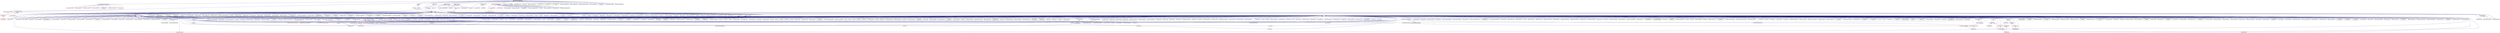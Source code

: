 digraph "base_lco_with_value.hpp"
{
  edge [fontname="Helvetica",fontsize="10",labelfontname="Helvetica",labelfontsize="10"];
  node [fontname="Helvetica",fontsize="10",shape=record];
  Node296 [label="base_lco_with_value.hpp",height=0.2,width=0.4,color="black", fillcolor="grey75", style="filled", fontcolor="black"];
  Node296 -> Node297 [dir="back",color="midnightblue",fontsize="10",style="solid",fontname="Helvetica"];
  Node297 [label="lcos.hpp",height=0.2,width=0.4,color="black", fillcolor="white", style="filled",URL="$d5/deb/lcos_8hpp.html"];
  Node297 -> Node298 [dir="back",color="midnightblue",fontsize="10",style="solid",fontname="Helvetica"];
  Node298 [label="allgather_and_gate.cpp",height=0.2,width=0.4,color="black", fillcolor="white", style="filled",URL="$d1/d56/allgather__and__gate_8cpp.html"];
  Node297 -> Node299 [dir="back",color="midnightblue",fontsize="10",style="solid",fontname="Helvetica"];
  Node299 [label="apex_balance.cpp",height=0.2,width=0.4,color="black", fillcolor="white", style="filled",URL="$d4/d8e/apex__balance_8cpp.html"];
  Node297 -> Node300 [dir="back",color="midnightblue",fontsize="10",style="solid",fontname="Helvetica"];
  Node300 [label="apex_policy_engine\l_active_thread_count.cpp",height=0.2,width=0.4,color="black", fillcolor="white", style="filled",URL="$d5/d01/apex__policy__engine__active__thread__count_8cpp.html"];
  Node297 -> Node301 [dir="back",color="midnightblue",fontsize="10",style="solid",fontname="Helvetica"];
  Node301 [label="apex_policy_engine\l_events.cpp",height=0.2,width=0.4,color="black", fillcolor="white", style="filled",URL="$df/d0f/apex__policy__engine__events_8cpp.html"];
  Node297 -> Node302 [dir="back",color="midnightblue",fontsize="10",style="solid",fontname="Helvetica"];
  Node302 [label="apex_policy_engine\l_periodic.cpp",height=0.2,width=0.4,color="black", fillcolor="white", style="filled",URL="$d5/d7b/apex__policy__engine__periodic_8cpp.html"];
  Node297 -> Node303 [dir="back",color="midnightblue",fontsize="10",style="solid",fontname="Helvetica"];
  Node303 [label="heartbeat.cpp",height=0.2,width=0.4,color="black", fillcolor="white", style="filled",URL="$d8/d98/heartbeat_8cpp.html"];
  Node297 -> Node304 [dir="back",color="midnightblue",fontsize="10",style="solid",fontname="Helvetica"];
  Node304 [label="hello_world_component.hpp",height=0.2,width=0.4,color="black", fillcolor="white", style="filled",URL="$df/df0/hello__world__component_8hpp.html"];
  Node304 -> Node305 [dir="back",color="midnightblue",fontsize="10",style="solid",fontname="Helvetica"];
  Node305 [label="hello_world_client.cpp",height=0.2,width=0.4,color="black", fillcolor="white", style="filled",URL="$d5/da6/hello__world__client_8cpp.html"];
  Node304 -> Node306 [dir="back",color="midnightblue",fontsize="10",style="solid",fontname="Helvetica"];
  Node306 [label="hello_world_component.cpp",height=0.2,width=0.4,color="black", fillcolor="white", style="filled",URL="$d8/daa/hello__world__component_8cpp.html"];
  Node297 -> Node307 [dir="back",color="midnightblue",fontsize="10",style="solid",fontname="Helvetica"];
  Node307 [label="row.hpp",height=0.2,width=0.4,color="black", fillcolor="white", style="filled",URL="$dc/d69/row_8hpp.html"];
  Node307 -> Node308 [dir="back",color="midnightblue",fontsize="10",style="solid",fontname="Helvetica"];
  Node308 [label="grid.hpp",height=0.2,width=0.4,color="red", fillcolor="white", style="filled",URL="$dc/d8a/grid_8hpp.html"];
  Node308 -> Node309 [dir="back",color="midnightblue",fontsize="10",style="solid",fontname="Helvetica"];
  Node309 [label="jacobi.cpp",height=0.2,width=0.4,color="black", fillcolor="white", style="filled",URL="$d2/d27/jacobi_8cpp.html"];
  Node308 -> Node310 [dir="back",color="midnightblue",fontsize="10",style="solid",fontname="Helvetica"];
  Node310 [label="solver.hpp",height=0.2,width=0.4,color="red", fillcolor="white", style="filled",URL="$db/d9a/server_2solver_8hpp.html"];
  Node310 -> Node312 [dir="back",color="midnightblue",fontsize="10",style="solid",fontname="Helvetica"];
  Node312 [label="solver.cpp",height=0.2,width=0.4,color="black", fillcolor="white", style="filled",URL="$d6/d94/solver_8cpp.html"];
  Node308 -> Node313 [dir="back",color="midnightblue",fontsize="10",style="solid",fontname="Helvetica"];
  Node313 [label="grid.cpp",height=0.2,width=0.4,color="black", fillcolor="white", style="filled",URL="$d6/d1b/jacobi__component_2grid_8cpp.html"];
  Node307 -> Node314 [dir="back",color="midnightblue",fontsize="10",style="solid",fontname="Helvetica"];
  Node314 [label="stencil_iterator.hpp",height=0.2,width=0.4,color="black", fillcolor="white", style="filled",URL="$dc/d5c/server_2stencil__iterator_8hpp.html"];
  Node314 -> Node310 [dir="back",color="midnightblue",fontsize="10",style="solid",fontname="Helvetica"];
  Node314 -> Node315 [dir="back",color="midnightblue",fontsize="10",style="solid",fontname="Helvetica"];
  Node315 [label="stencil_iterator.cpp",height=0.2,width=0.4,color="black", fillcolor="white", style="filled",URL="$d6/de1/server_2stencil__iterator_8cpp.html"];
  Node314 -> Node316 [dir="back",color="midnightblue",fontsize="10",style="solid",fontname="Helvetica"];
  Node316 [label="stencil_iterator.cpp",height=0.2,width=0.4,color="black", fillcolor="white", style="filled",URL="$d7/d71/stencil__iterator_8cpp.html"];
  Node307 -> Node313 [dir="back",color="midnightblue",fontsize="10",style="solid",fontname="Helvetica"];
  Node297 -> Node317 [dir="back",color="midnightblue",fontsize="10",style="solid",fontname="Helvetica"];
  Node317 [label="stencil_iterator.hpp",height=0.2,width=0.4,color="black", fillcolor="white", style="filled",URL="$d4/dc8/stencil__iterator_8hpp.html"];
  Node317 -> Node310 [dir="back",color="midnightblue",fontsize="10",style="solid",fontname="Helvetica"];
  Node317 -> Node314 [dir="back",color="midnightblue",fontsize="10",style="solid",fontname="Helvetica"];
  Node317 -> Node316 [dir="back",color="midnightblue",fontsize="10",style="solid",fontname="Helvetica"];
  Node297 -> Node314 [dir="back",color="midnightblue",fontsize="10",style="solid",fontname="Helvetica"];
  Node297 -> Node318 [dir="back",color="midnightblue",fontsize="10",style="solid",fontname="Helvetica"];
  Node318 [label="jacobi_hpx.cpp",height=0.2,width=0.4,color="black", fillcolor="white", style="filled",URL="$d8/d72/jacobi__hpx_8cpp.html"];
  Node297 -> Node319 [dir="back",color="midnightblue",fontsize="10",style="solid",fontname="Helvetica"];
  Node319 [label="jacobi_nonuniform_hpx.cpp",height=0.2,width=0.4,color="black", fillcolor="white", style="filled",URL="$de/d56/jacobi__nonuniform__hpx_8cpp.html"];
  Node297 -> Node320 [dir="back",color="midnightblue",fontsize="10",style="solid",fontname="Helvetica"];
  Node320 [label="enumerate_threads.cpp",height=0.2,width=0.4,color="black", fillcolor="white", style="filled",URL="$d3/dd4/enumerate__threads_8cpp.html"];
  Node297 -> Node321 [dir="back",color="midnightblue",fontsize="10",style="solid",fontname="Helvetica"];
  Node321 [label="fibonacci_await.cpp",height=0.2,width=0.4,color="black", fillcolor="white", style="filled",URL="$dc/d1c/fibonacci__await_8cpp.html"];
  Node297 -> Node322 [dir="back",color="midnightblue",fontsize="10",style="solid",fontname="Helvetica"];
  Node322 [label="fibonacci_dataflow.cpp",height=0.2,width=0.4,color="black", fillcolor="white", style="filled",URL="$df/d3d/fibonacci__dataflow_8cpp.html"];
  Node297 -> Node323 [dir="back",color="midnightblue",fontsize="10",style="solid",fontname="Helvetica"];
  Node323 [label="fibonacci_futures.cpp",height=0.2,width=0.4,color="black", fillcolor="white", style="filled",URL="$d6/de3/fibonacci__futures_8cpp.html"];
  Node297 -> Node324 [dir="back",color="midnightblue",fontsize="10",style="solid",fontname="Helvetica"];
  Node324 [label="fibonacci_futures_distributed.cpp",height=0.2,width=0.4,color="black", fillcolor="white", style="filled",URL="$d1/dc9/fibonacci__futures__distributed_8cpp.html"];
  Node297 -> Node325 [dir="back",color="midnightblue",fontsize="10",style="solid",fontname="Helvetica"];
  Node325 [label="fractals.cpp",height=0.2,width=0.4,color="black", fillcolor="white", style="filled",URL="$d8/d58/fractals_8cpp.html"];
  Node297 -> Node326 [dir="back",color="midnightblue",fontsize="10",style="solid",fontname="Helvetica"];
  Node326 [label="fractals_executor.cpp",height=0.2,width=0.4,color="black", fillcolor="white", style="filled",URL="$d9/da9/fractals__executor_8cpp.html"];
  Node297 -> Node327 [dir="back",color="midnightblue",fontsize="10",style="solid",fontname="Helvetica"];
  Node327 [label="fractals_struct.cpp",height=0.2,width=0.4,color="black", fillcolor="white", style="filled",URL="$d8/d2f/fractals__struct_8cpp.html"];
  Node297 -> Node328 [dir="back",color="midnightblue",fontsize="10",style="solid",fontname="Helvetica"];
  Node328 [label="hello_world.cpp",height=0.2,width=0.4,color="black", fillcolor="white", style="filled",URL="$d0/d67/hello__world_8cpp.html"];
  Node297 -> Node329 [dir="back",color="midnightblue",fontsize="10",style="solid",fontname="Helvetica"];
  Node329 [label="latch_local.cpp",height=0.2,width=0.4,color="black", fillcolor="white", style="filled",URL="$dd/dd3/latch__local_8cpp.html"];
  Node297 -> Node330 [dir="back",color="midnightblue",fontsize="10",style="solid",fontname="Helvetica"];
  Node330 [label="latch_remote.cpp",height=0.2,width=0.4,color="black", fillcolor="white", style="filled",URL="$df/d59/latch__remote_8cpp.html"];
  Node297 -> Node331 [dir="back",color="midnightblue",fontsize="10",style="solid",fontname="Helvetica"];
  Node331 [label="local_channel.cpp",height=0.2,width=0.4,color="black", fillcolor="white", style="filled",URL="$d0/d3e/local__channel_8cpp.html"];
  Node297 -> Node332 [dir="back",color="midnightblue",fontsize="10",style="solid",fontname="Helvetica"];
  Node332 [label="pingpong.cpp",height=0.2,width=0.4,color="black", fillcolor="white", style="filled",URL="$dd/d4d/pingpong_8cpp.html"];
  Node297 -> Node333 [dir="back",color="midnightblue",fontsize="10",style="solid",fontname="Helvetica"];
  Node333 [label="shared_mutex.cpp",height=0.2,width=0.4,color="black", fillcolor="white", style="filled",URL="$da/d0b/shared__mutex_8cpp.html"];
  Node297 -> Node334 [dir="back",color="midnightblue",fontsize="10",style="solid",fontname="Helvetica"];
  Node334 [label="wait_composition.cpp",height=0.2,width=0.4,color="black", fillcolor="white", style="filled",URL="$d6/d13/wait__composition_8cpp.html"];
  Node297 -> Node335 [dir="back",color="midnightblue",fontsize="10",style="solid",fontname="Helvetica"];
  Node335 [label="sheneos_compare.cpp",height=0.2,width=0.4,color="black", fillcolor="white", style="filled",URL="$dc/d11/sheneos__compare_8cpp.html"];
  Node297 -> Node336 [dir="back",color="midnightblue",fontsize="10",style="solid",fontname="Helvetica"];
  Node336 [label="spell_check_file.cpp",height=0.2,width=0.4,color="black", fillcolor="white", style="filled",URL="$df/df7/spell__check__file_8cpp.html"];
  Node297 -> Node337 [dir="back",color="midnightblue",fontsize="10",style="solid",fontname="Helvetica"];
  Node337 [label="spell_check_simple.cpp",height=0.2,width=0.4,color="black", fillcolor="white", style="filled",URL="$dd/d54/spell__check__simple_8cpp.html"];
  Node297 -> Node338 [dir="back",color="midnightblue",fontsize="10",style="solid",fontname="Helvetica"];
  Node338 [label="simple_central_tuplespace\l_client.cpp",height=0.2,width=0.4,color="black", fillcolor="white", style="filled",URL="$d1/d7b/simple__central__tuplespace__client_8cpp.html"];
  Node297 -> Node339 [dir="back",color="midnightblue",fontsize="10",style="solid",fontname="Helvetica"];
  Node339 [label="hpx.hpp",height=0.2,width=0.4,color="red", fillcolor="white", style="filled",URL="$d0/daa/hpx_8hpp.html"];
  Node339 -> Node340 [dir="back",color="midnightblue",fontsize="10",style="solid",fontname="Helvetica"];
  Node340 [label="1d_stencil_1.cpp",height=0.2,width=0.4,color="black", fillcolor="white", style="filled",URL="$d2/db1/1d__stencil__1_8cpp.html"];
  Node339 -> Node341 [dir="back",color="midnightblue",fontsize="10",style="solid",fontname="Helvetica"];
  Node341 [label="1d_stencil_2.cpp",height=0.2,width=0.4,color="black", fillcolor="white", style="filled",URL="$d3/dd1/1d__stencil__2_8cpp.html"];
  Node339 -> Node342 [dir="back",color="midnightblue",fontsize="10",style="solid",fontname="Helvetica"];
  Node342 [label="1d_stencil_3.cpp",height=0.2,width=0.4,color="black", fillcolor="white", style="filled",URL="$db/d19/1d__stencil__3_8cpp.html"];
  Node339 -> Node343 [dir="back",color="midnightblue",fontsize="10",style="solid",fontname="Helvetica"];
  Node343 [label="1d_stencil_4.cpp",height=0.2,width=0.4,color="black", fillcolor="white", style="filled",URL="$d1/d7d/1d__stencil__4_8cpp.html"];
  Node339 -> Node344 [dir="back",color="midnightblue",fontsize="10",style="solid",fontname="Helvetica"];
  Node344 [label="1d_stencil_4_parallel.cpp",height=0.2,width=0.4,color="black", fillcolor="white", style="filled",URL="$d6/d05/1d__stencil__4__parallel_8cpp.html"];
  Node339 -> Node345 [dir="back",color="midnightblue",fontsize="10",style="solid",fontname="Helvetica"];
  Node345 [label="1d_stencil_4_repart.cpp",height=0.2,width=0.4,color="black", fillcolor="white", style="filled",URL="$d0/d6b/1d__stencil__4__repart_8cpp.html"];
  Node339 -> Node346 [dir="back",color="midnightblue",fontsize="10",style="solid",fontname="Helvetica"];
  Node346 [label="1d_stencil_4_throttle.cpp",height=0.2,width=0.4,color="black", fillcolor="white", style="filled",URL="$d6/de5/1d__stencil__4__throttle_8cpp.html"];
  Node339 -> Node347 [dir="back",color="midnightblue",fontsize="10",style="solid",fontname="Helvetica"];
  Node347 [label="1d_stencil_5.cpp",height=0.2,width=0.4,color="black", fillcolor="white", style="filled",URL="$d7/d2a/1d__stencil__5_8cpp.html"];
  Node339 -> Node348 [dir="back",color="midnightblue",fontsize="10",style="solid",fontname="Helvetica"];
  Node348 [label="1d_stencil_6.cpp",height=0.2,width=0.4,color="black", fillcolor="white", style="filled",URL="$db/de7/1d__stencil__6_8cpp.html"];
  Node339 -> Node349 [dir="back",color="midnightblue",fontsize="10",style="solid",fontname="Helvetica"];
  Node349 [label="1d_stencil_7.cpp",height=0.2,width=0.4,color="black", fillcolor="white", style="filled",URL="$d4/d5a/1d__stencil__7_8cpp.html"];
  Node339 -> Node350 [dir="back",color="midnightblue",fontsize="10",style="solid",fontname="Helvetica"];
  Node350 [label="1d_stencil_8.cpp",height=0.2,width=0.4,color="black", fillcolor="white", style="filled",URL="$df/de0/1d__stencil__8_8cpp.html"];
  Node339 -> Node351 [dir="back",color="midnightblue",fontsize="10",style="solid",fontname="Helvetica"];
  Node351 [label="accumulator.cpp",height=0.2,width=0.4,color="black", fillcolor="white", style="filled",URL="$d1/d81/accumulator_8cpp.html"];
  Node339 -> Node352 [dir="back",color="midnightblue",fontsize="10",style="solid",fontname="Helvetica"];
  Node352 [label="accumulator.hpp",height=0.2,width=0.4,color="red", fillcolor="white", style="filled",URL="$d4/d9d/server_2accumulator_8hpp.html"];
  Node352 -> Node351 [dir="back",color="midnightblue",fontsize="10",style="solid",fontname="Helvetica"];
  Node339 -> Node355 [dir="back",color="midnightblue",fontsize="10",style="solid",fontname="Helvetica"];
  Node355 [label="template_function_accumulator.hpp",height=0.2,width=0.4,color="black", fillcolor="white", style="filled",URL="$d7/da6/server_2template__function__accumulator_8hpp.html"];
  Node355 -> Node356 [dir="back",color="midnightblue",fontsize="10",style="solid",fontname="Helvetica"];
  Node356 [label="template_function_accumulator.cpp",height=0.2,width=0.4,color="black", fillcolor="white", style="filled",URL="$d5/d02/template__function__accumulator_8cpp.html"];
  Node355 -> Node357 [dir="back",color="midnightblue",fontsize="10",style="solid",fontname="Helvetica"];
  Node357 [label="template_function_accumulator.hpp",height=0.2,width=0.4,color="red", fillcolor="white", style="filled",URL="$d3/de9/template__function__accumulator_8hpp.html"];
  Node339 -> Node359 [dir="back",color="midnightblue",fontsize="10",style="solid",fontname="Helvetica"];
  Node359 [label="template_accumulator.cpp",height=0.2,width=0.4,color="black", fillcolor="white", style="filled",URL="$d0/d4a/template__accumulator_8cpp.html"];
  Node339 -> Node356 [dir="back",color="midnightblue",fontsize="10",style="solid",fontname="Helvetica"];
  Node339 -> Node357 [dir="back",color="midnightblue",fontsize="10",style="solid",fontname="Helvetica"];
  Node339 -> Node360 [dir="back",color="midnightblue",fontsize="10",style="solid",fontname="Helvetica"];
  Node360 [label="allgather_module.cpp",height=0.2,width=0.4,color="black", fillcolor="white", style="filled",URL="$df/de4/allgather__module_8cpp.html"];
  Node339 -> Node361 [dir="back",color="midnightblue",fontsize="10",style="solid",fontname="Helvetica"];
  Node361 [label="allgather.cpp",height=0.2,width=0.4,color="black", fillcolor="white", style="filled",URL="$d7/d06/allgather_8cpp.html"];
  Node339 -> Node298 [dir="back",color="midnightblue",fontsize="10",style="solid",fontname="Helvetica"];
  Node339 -> Node362 [dir="back",color="midnightblue",fontsize="10",style="solid",fontname="Helvetica"];
  Node362 [label="ag_client.cpp",height=0.2,width=0.4,color="black", fillcolor="white", style="filled",URL="$d4/d5d/ag__client_8cpp.html"];
  Node339 -> Node363 [dir="back",color="midnightblue",fontsize="10",style="solid",fontname="Helvetica"];
  Node363 [label="hpx_thread_phase.cpp",height=0.2,width=0.4,color="black", fillcolor="white", style="filled",URL="$d5/dca/hpx__thread__phase_8cpp.html"];
  Node339 -> Node364 [dir="back",color="midnightblue",fontsize="10",style="solid",fontname="Helvetica"];
  Node364 [label="os_thread_num.cpp",height=0.2,width=0.4,color="black", fillcolor="white", style="filled",URL="$d2/dfb/os__thread__num_8cpp.html"];
  Node339 -> Node365 [dir="back",color="midnightblue",fontsize="10",style="solid",fontname="Helvetica"];
  Node365 [label="cancelable_action.cpp",height=0.2,width=0.4,color="black", fillcolor="white", style="filled",URL="$d5/d0c/cancelable__action_8cpp.html"];
  Node339 -> Node366 [dir="back",color="midnightblue",fontsize="10",style="solid",fontname="Helvetica"];
  Node366 [label="cancelable_action.hpp",height=0.2,width=0.4,color="black", fillcolor="white", style="filled",URL="$d5/d4d/server_2cancelable__action_8hpp.html"];
  Node366 -> Node365 [dir="back",color="midnightblue",fontsize="10",style="solid",fontname="Helvetica"];
  Node366 -> Node367 [dir="back",color="midnightblue",fontsize="10",style="solid",fontname="Helvetica"];
  Node367 [label="cancelable_action.hpp",height=0.2,width=0.4,color="red", fillcolor="white", style="filled",URL="$d0/da3/stubs_2cancelable__action_8hpp.html"];
  Node339 -> Node367 [dir="back",color="midnightblue",fontsize="10",style="solid",fontname="Helvetica"];
  Node339 -> Node369 [dir="back",color="midnightblue",fontsize="10",style="solid",fontname="Helvetica"];
  Node369 [label="cancelable_action_client.cpp",height=0.2,width=0.4,color="black", fillcolor="white", style="filled",URL="$d1/db8/cancelable__action__client_8cpp.html"];
  Node339 -> Node370 [dir="back",color="midnightblue",fontsize="10",style="solid",fontname="Helvetica"];
  Node370 [label="cublas_matmul.cpp",height=0.2,width=0.4,color="black", fillcolor="white", style="filled",URL="$dd/d84/cublas__matmul_8cpp.html"];
  Node339 -> Node371 [dir="back",color="midnightblue",fontsize="10",style="solid",fontname="Helvetica"];
  Node371 [label="win_perf_counters.cpp",height=0.2,width=0.4,color="black", fillcolor="white", style="filled",URL="$d8/d11/win__perf__counters_8cpp.html"];
  Node339 -> Node372 [dir="back",color="midnightblue",fontsize="10",style="solid",fontname="Helvetica"];
  Node372 [label="win_perf_counters.hpp",height=0.2,width=0.4,color="black", fillcolor="white", style="filled",URL="$d5/da7/win__perf__counters_8hpp.html"];
  Node339 -> Node304 [dir="back",color="midnightblue",fontsize="10",style="solid",fontname="Helvetica"];
  Node339 -> Node373 [dir="back",color="midnightblue",fontsize="10",style="solid",fontname="Helvetica"];
  Node373 [label="interpolate1d.cpp",height=0.2,width=0.4,color="black", fillcolor="white", style="filled",URL="$d0/d05/interpolate1d_8cpp.html"];
  Node339 -> Node374 [dir="back",color="midnightblue",fontsize="10",style="solid",fontname="Helvetica"];
  Node374 [label="partition.hpp",height=0.2,width=0.4,color="black", fillcolor="white", style="filled",URL="$d0/d7a/examples_2interpolate1d_2interpolate1d_2partition_8hpp.html"];
  Node374 -> Node373 [dir="back",color="midnightblue",fontsize="10",style="solid",fontname="Helvetica"];
  Node374 -> Node375 [dir="back",color="midnightblue",fontsize="10",style="solid",fontname="Helvetica"];
  Node375 [label="interpolate1d.hpp",height=0.2,width=0.4,color="red", fillcolor="white", style="filled",URL="$d4/dc7/interpolate1d_8hpp.html"];
  Node375 -> Node373 [dir="back",color="midnightblue",fontsize="10",style="solid",fontname="Helvetica"];
  Node339 -> Node377 [dir="back",color="midnightblue",fontsize="10",style="solid",fontname="Helvetica"];
  Node377 [label="partition.hpp",height=0.2,width=0.4,color="black", fillcolor="white", style="filled",URL="$d0/dff/examples_2interpolate1d_2interpolate1d_2server_2partition_8hpp.html"];
  Node377 -> Node374 [dir="back",color="midnightblue",fontsize="10",style="solid",fontname="Helvetica"];
  Node377 -> Node378 [dir="back",color="midnightblue",fontsize="10",style="solid",fontname="Helvetica"];
  Node378 [label="partition.cpp",height=0.2,width=0.4,color="black", fillcolor="white", style="filled",URL="$d0/d4f/examples_2interpolate1d_2interpolate1d_2server_2partition_8cpp.html"];
  Node339 -> Node375 [dir="back",color="midnightblue",fontsize="10",style="solid",fontname="Helvetica"];
  Node339 -> Node379 [dir="back",color="midnightblue",fontsize="10",style="solid",fontname="Helvetica"];
  Node379 [label="read_values.cpp",height=0.2,width=0.4,color="black", fillcolor="white", style="filled",URL="$d0/d8c/interpolate1d_2interpolate1d_2read__values_8cpp.html"];
  Node339 -> Node378 [dir="back",color="midnightblue",fontsize="10",style="solid",fontname="Helvetica"];
  Node339 -> Node309 [dir="back",color="midnightblue",fontsize="10",style="solid",fontname="Helvetica"];
  Node339 -> Node313 [dir="back",color="midnightblue",fontsize="10",style="solid",fontname="Helvetica"];
  Node339 -> Node380 [dir="back",color="midnightblue",fontsize="10",style="solid",fontname="Helvetica"];
  Node380 [label="row.cpp",height=0.2,width=0.4,color="black", fillcolor="white", style="filled",URL="$d3/d86/server_2row_8cpp.html"];
  Node339 -> Node312 [dir="back",color="midnightblue",fontsize="10",style="solid",fontname="Helvetica"];
  Node339 -> Node315 [dir="back",color="midnightblue",fontsize="10",style="solid",fontname="Helvetica"];
  Node339 -> Node316 [dir="back",color="midnightblue",fontsize="10",style="solid",fontname="Helvetica"];
  Node339 -> Node381 [dir="back",color="midnightblue",fontsize="10",style="solid",fontname="Helvetica"];
  Node381 [label="jacobi.cpp",height=0.2,width=0.4,color="black", fillcolor="white", style="filled",URL="$d3/d44/smp_2jacobi_8cpp.html"];
  Node339 -> Node318 [dir="back",color="midnightblue",fontsize="10",style="solid",fontname="Helvetica"];
  Node339 -> Node382 [dir="back",color="midnightblue",fontsize="10",style="solid",fontname="Helvetica"];
  Node382 [label="jacobi_nonuniform.cpp",height=0.2,width=0.4,color="black", fillcolor="white", style="filled",URL="$dd/ddc/jacobi__nonuniform_8cpp.html"];
  Node339 -> Node319 [dir="back",color="midnightblue",fontsize="10",style="solid",fontname="Helvetica"];
  Node339 -> Node383 [dir="back",color="midnightblue",fontsize="10",style="solid",fontname="Helvetica"];
  Node383 [label="nqueen.cpp",height=0.2,width=0.4,color="black", fillcolor="white", style="filled",URL="$db/dca/nqueen_8cpp.html"];
  Node339 -> Node384 [dir="back",color="midnightblue",fontsize="10",style="solid",fontname="Helvetica"];
  Node384 [label="nqueen.hpp",height=0.2,width=0.4,color="red", fillcolor="white", style="filled",URL="$de/d58/server_2nqueen_8hpp.html"];
  Node384 -> Node383 [dir="back",color="midnightblue",fontsize="10",style="solid",fontname="Helvetica"];
  Node339 -> Node387 [dir="back",color="midnightblue",fontsize="10",style="solid",fontname="Helvetica"];
  Node387 [label="nqueen_client.cpp",height=0.2,width=0.4,color="black", fillcolor="white", style="filled",URL="$d3/d5e/nqueen__client_8cpp.html"];
  Node339 -> Node388 [dir="back",color="midnightblue",fontsize="10",style="solid",fontname="Helvetica"];
  Node388 [label="sine.cpp",height=0.2,width=0.4,color="black", fillcolor="white", style="filled",URL="$d3/d0d/server_2sine_8cpp.html"];
  Node339 -> Node389 [dir="back",color="midnightblue",fontsize="10",style="solid",fontname="Helvetica"];
  Node389 [label="sine.hpp",height=0.2,width=0.4,color="black", fillcolor="white", style="filled",URL="$d8/dac/sine_8hpp.html"];
  Node389 -> Node388 [dir="back",color="midnightblue",fontsize="10",style="solid",fontname="Helvetica"];
  Node389 -> Node390 [dir="back",color="midnightblue",fontsize="10",style="solid",fontname="Helvetica"];
  Node390 [label="sine.cpp",height=0.2,width=0.4,color="black", fillcolor="white", style="filled",URL="$d5/dd8/sine_8cpp.html"];
  Node339 -> Node390 [dir="back",color="midnightblue",fontsize="10",style="solid",fontname="Helvetica"];
  Node339 -> Node391 [dir="back",color="midnightblue",fontsize="10",style="solid",fontname="Helvetica"];
  Node391 [label="sine_client.cpp",height=0.2,width=0.4,color="black", fillcolor="white", style="filled",URL="$db/d62/sine__client_8cpp.html"];
  Node339 -> Node392 [dir="back",color="midnightblue",fontsize="10",style="solid",fontname="Helvetica"];
  Node392 [label="qt.cpp",height=0.2,width=0.4,color="black", fillcolor="white", style="filled",URL="$df/d90/qt_8cpp.html"];
  Node339 -> Node393 [dir="back",color="midnightblue",fontsize="10",style="solid",fontname="Helvetica"];
  Node393 [label="queue_client.cpp",height=0.2,width=0.4,color="black", fillcolor="white", style="filled",URL="$d7/d96/queue__client_8cpp.html"];
  Node339 -> Node394 [dir="back",color="midnightblue",fontsize="10",style="solid",fontname="Helvetica"];
  Node394 [label="customize_async.cpp",height=0.2,width=0.4,color="black", fillcolor="white", style="filled",URL="$d0/d82/customize__async_8cpp.html"];
  Node339 -> Node395 [dir="back",color="midnightblue",fontsize="10",style="solid",fontname="Helvetica"];
  Node395 [label="data_actions.cpp",height=0.2,width=0.4,color="black", fillcolor="white", style="filled",URL="$dc/d68/data__actions_8cpp.html"];
  Node339 -> Node396 [dir="back",color="midnightblue",fontsize="10",style="solid",fontname="Helvetica"];
  Node396 [label="error_handling.cpp",height=0.2,width=0.4,color="black", fillcolor="white", style="filled",URL="$d9/d96/error__handling_8cpp.html"];
  Node339 -> Node397 [dir="back",color="midnightblue",fontsize="10",style="solid",fontname="Helvetica"];
  Node397 [label="event_synchronization.cpp",height=0.2,width=0.4,color="black", fillcolor="white", style="filled",URL="$d0/d35/event__synchronization_8cpp.html"];
  Node339 -> Node398 [dir="back",color="midnightblue",fontsize="10",style="solid",fontname="Helvetica"];
  Node398 [label="factorial.cpp",height=0.2,width=0.4,color="black", fillcolor="white", style="filled",URL="$d9/d00/factorial_8cpp.html"];
  Node339 -> Node399 [dir="back",color="midnightblue",fontsize="10",style="solid",fontname="Helvetica"];
  Node399 [label="file_serialization.cpp",height=0.2,width=0.4,color="black", fillcolor="white", style="filled",URL="$de/d58/file__serialization_8cpp.html"];
  Node339 -> Node400 [dir="back",color="midnightblue",fontsize="10",style="solid",fontname="Helvetica"];
  Node400 [label="init_globally.cpp",height=0.2,width=0.4,color="black", fillcolor="white", style="filled",URL="$d6/dad/init__globally_8cpp.html"];
  Node339 -> Node401 [dir="back",color="midnightblue",fontsize="10",style="solid",fontname="Helvetica"];
  Node401 [label="interest_calculator.cpp",height=0.2,width=0.4,color="black", fillcolor="white", style="filled",URL="$d2/d86/interest__calculator_8cpp.html"];
  Node339 -> Node402 [dir="back",color="midnightblue",fontsize="10",style="solid",fontname="Helvetica"];
  Node402 [label="non_atomic_rma.cpp",height=0.2,width=0.4,color="black", fillcolor="white", style="filled",URL="$d7/d8b/non__atomic__rma_8cpp.html"];
  Node339 -> Node403 [dir="back",color="midnightblue",fontsize="10",style="solid",fontname="Helvetica"];
  Node403 [label="partitioned_vector\l_spmd_foreach.cpp",height=0.2,width=0.4,color="black", fillcolor="white", style="filled",URL="$db/d7c/partitioned__vector__spmd__foreach_8cpp.html"];
  Node339 -> Node404 [dir="back",color="midnightblue",fontsize="10",style="solid",fontname="Helvetica"];
  Node404 [label="pipeline1.cpp",height=0.2,width=0.4,color="black", fillcolor="white", style="filled",URL="$d5/d77/pipeline1_8cpp.html"];
  Node339 -> Node405 [dir="back",color="midnightblue",fontsize="10",style="solid",fontname="Helvetica"];
  Node405 [label="quicksort.cpp",height=0.2,width=0.4,color="black", fillcolor="white", style="filled",URL="$d3/d1e/quicksort_8cpp.html"];
  Node339 -> Node406 [dir="back",color="midnightblue",fontsize="10",style="solid",fontname="Helvetica"];
  Node406 [label="receive_buffer.cpp",height=0.2,width=0.4,color="black", fillcolor="white", style="filled",URL="$d7/d10/receive__buffer_8cpp.html"];
  Node339 -> Node407 [dir="back",color="midnightblue",fontsize="10",style="solid",fontname="Helvetica"];
  Node407 [label="safe_object.cpp",height=0.2,width=0.4,color="black", fillcolor="white", style="filled",URL="$dd/d52/safe__object_8cpp.html"];
  Node339 -> Node408 [dir="back",color="midnightblue",fontsize="10",style="solid",fontname="Helvetica"];
  Node408 [label="sort_by_key_demo.cpp",height=0.2,width=0.4,color="black", fillcolor="white", style="filled",URL="$da/d20/sort__by__key__demo_8cpp.html"];
  Node339 -> Node409 [dir="back",color="midnightblue",fontsize="10",style="solid",fontname="Helvetica"];
  Node409 [label="timed_wake.cpp",height=0.2,width=0.4,color="black", fillcolor="white", style="filled",URL="$d8/df9/timed__wake_8cpp.html"];
  Node339 -> Node410 [dir="back",color="midnightblue",fontsize="10",style="solid",fontname="Helvetica"];
  Node410 [label="vector_counting_dotproduct.cpp",height=0.2,width=0.4,color="black", fillcolor="white", style="filled",URL="$df/de9/vector__counting__dotproduct_8cpp.html"];
  Node339 -> Node411 [dir="back",color="midnightblue",fontsize="10",style="solid",fontname="Helvetica"];
  Node411 [label="vector_zip_dotproduct.cpp",height=0.2,width=0.4,color="black", fillcolor="white", style="filled",URL="$dc/d18/vector__zip__dotproduct_8cpp.html"];
  Node339 -> Node412 [dir="back",color="midnightblue",fontsize="10",style="solid",fontname="Helvetica"];
  Node412 [label="zerocopy_rdma.cpp",height=0.2,width=0.4,color="black", fillcolor="white", style="filled",URL="$d1/dad/zerocopy__rdma_8cpp.html"];
  Node339 -> Node413 [dir="back",color="midnightblue",fontsize="10",style="solid",fontname="Helvetica"];
  Node413 [label="random_mem_access.cpp",height=0.2,width=0.4,color="black", fillcolor="white", style="filled",URL="$d1/d51/random__mem__access_8cpp.html"];
  Node339 -> Node414 [dir="back",color="midnightblue",fontsize="10",style="solid",fontname="Helvetica"];
  Node414 [label="random_mem_access.hpp",height=0.2,width=0.4,color="red", fillcolor="white", style="filled",URL="$d0/d19/server_2random__mem__access_8hpp.html"];
  Node414 -> Node413 [dir="back",color="midnightblue",fontsize="10",style="solid",fontname="Helvetica"];
  Node339 -> Node417 [dir="back",color="midnightblue",fontsize="10",style="solid",fontname="Helvetica"];
  Node417 [label="random_mem_access_client.cpp",height=0.2,width=0.4,color="black", fillcolor="white", style="filled",URL="$df/d1b/random__mem__access__client_8cpp.html"];
  Node339 -> Node418 [dir="back",color="midnightblue",fontsize="10",style="solid",fontname="Helvetica"];
  Node418 [label="oversubscribing_resource\l_partitioner.cpp",height=0.2,width=0.4,color="black", fillcolor="white", style="filled",URL="$dd/dee/oversubscribing__resource__partitioner_8cpp.html"];
  Node339 -> Node419 [dir="back",color="midnightblue",fontsize="10",style="solid",fontname="Helvetica"];
  Node419 [label="simple_resource_partitioner.cpp",height=0.2,width=0.4,color="black", fillcolor="white", style="filled",URL="$d5/df9/simple__resource__partitioner_8cpp.html"];
  Node339 -> Node420 [dir="back",color="midnightblue",fontsize="10",style="solid",fontname="Helvetica"];
  Node420 [label="dimension.hpp",height=0.2,width=0.4,color="red", fillcolor="white", style="filled",URL="$d6/d39/sheneos_2sheneos_2dimension_8hpp.html"];
  Node420 -> Node426 [dir="back",color="midnightblue",fontsize="10",style="solid",fontname="Helvetica"];
  Node426 [label="partition3d.hpp",height=0.2,width=0.4,color="black", fillcolor="white", style="filled",URL="$dd/dbf/server_2partition3d_8hpp.html"];
  Node426 -> Node427 [dir="back",color="midnightblue",fontsize="10",style="solid",fontname="Helvetica"];
  Node427 [label="partition3d.hpp",height=0.2,width=0.4,color="black", fillcolor="white", style="filled",URL="$d1/d50/partition3d_8hpp.html"];
  Node427 -> Node423 [dir="back",color="midnightblue",fontsize="10",style="solid",fontname="Helvetica"];
  Node423 [label="interpolator.cpp",height=0.2,width=0.4,color="black", fillcolor="white", style="filled",URL="$d5/d02/interpolator_8cpp.html"];
  Node427 -> Node428 [dir="back",color="midnightblue",fontsize="10",style="solid",fontname="Helvetica"];
  Node428 [label="interpolator.hpp",height=0.2,width=0.4,color="red", fillcolor="white", style="filled",URL="$dc/d3b/interpolator_8hpp.html"];
  Node428 -> Node423 [dir="back",color="midnightblue",fontsize="10",style="solid",fontname="Helvetica"];
  Node428 -> Node335 [dir="back",color="midnightblue",fontsize="10",style="solid",fontname="Helvetica"];
  Node428 -> Node430 [dir="back",color="midnightblue",fontsize="10",style="solid",fontname="Helvetica"];
  Node430 [label="sheneos_test.cpp",height=0.2,width=0.4,color="black", fillcolor="white", style="filled",URL="$d4/d6e/sheneos__test_8cpp.html"];
  Node426 -> Node425 [dir="back",color="midnightblue",fontsize="10",style="solid",fontname="Helvetica"];
  Node425 [label="partition3d.cpp",height=0.2,width=0.4,color="black", fillcolor="white", style="filled",URL="$de/d70/partition3d_8cpp.html"];
  Node339 -> Node423 [dir="back",color="midnightblue",fontsize="10",style="solid",fontname="Helvetica"];
  Node339 -> Node427 [dir="back",color="midnightblue",fontsize="10",style="solid",fontname="Helvetica"];
  Node339 -> Node426 [dir="back",color="midnightblue",fontsize="10",style="solid",fontname="Helvetica"];
  Node339 -> Node428 [dir="back",color="midnightblue",fontsize="10",style="solid",fontname="Helvetica"];
  Node339 -> Node431 [dir="back",color="midnightblue",fontsize="10",style="solid",fontname="Helvetica"];
  Node431 [label="configuration.hpp",height=0.2,width=0.4,color="red", fillcolor="white", style="filled",URL="$dc/d0a/configuration_8hpp.html"];
  Node431 -> Node428 [dir="back",color="midnightblue",fontsize="10",style="solid",fontname="Helvetica"];
  Node339 -> Node424 [dir="back",color="midnightblue",fontsize="10",style="solid",fontname="Helvetica"];
  Node424 [label="read_values.cpp",height=0.2,width=0.4,color="black", fillcolor="white", style="filled",URL="$d7/da4/sheneos_2sheneos_2read__values_8cpp.html"];
  Node339 -> Node425 [dir="back",color="midnightblue",fontsize="10",style="solid",fontname="Helvetica"];
  Node339 -> Node430 [dir="back",color="midnightblue",fontsize="10",style="solid",fontname="Helvetica"];
  Node339 -> Node433 [dir="back",color="midnightblue",fontsize="10",style="solid",fontname="Helvetica"];
  Node433 [label="startup_shutdown.cpp",height=0.2,width=0.4,color="black", fillcolor="white", style="filled",URL="$d3/dfc/server_2startup__shutdown_8cpp.html"];
  Node339 -> Node434 [dir="back",color="midnightblue",fontsize="10",style="solid",fontname="Helvetica"];
  Node434 [label="startup_shutdown.cpp",height=0.2,width=0.4,color="black", fillcolor="white", style="filled",URL="$d0/ddb/startup__shutdown_8cpp.html"];
  Node339 -> Node435 [dir="back",color="midnightblue",fontsize="10",style="solid",fontname="Helvetica"];
  Node435 [label="spin.cpp",height=0.2,width=0.4,color="black", fillcolor="white", style="filled",URL="$d7/df2/spin_8cpp.html"];
  Node339 -> Node436 [dir="back",color="midnightblue",fontsize="10",style="solid",fontname="Helvetica"];
  Node436 [label="throttle.cpp",height=0.2,width=0.4,color="black", fillcolor="white", style="filled",URL="$de/d56/server_2throttle_8cpp.html"];
  Node339 -> Node437 [dir="back",color="midnightblue",fontsize="10",style="solid",fontname="Helvetica"];
  Node437 [label="throttle.hpp",height=0.2,width=0.4,color="black", fillcolor="white", style="filled",URL="$db/dc9/server_2throttle_8hpp.html"];
  Node437 -> Node436 [dir="back",color="midnightblue",fontsize="10",style="solid",fontname="Helvetica"];
  Node437 -> Node438 [dir="back",color="midnightblue",fontsize="10",style="solid",fontname="Helvetica"];
  Node438 [label="throttle.hpp",height=0.2,width=0.4,color="black", fillcolor="white", style="filled",URL="$d5/dec/stubs_2throttle_8hpp.html"];
  Node438 -> Node439 [dir="back",color="midnightblue",fontsize="10",style="solid",fontname="Helvetica"];
  Node439 [label="throttle.hpp",height=0.2,width=0.4,color="red", fillcolor="white", style="filled",URL="$d2/d2e/throttle_8hpp.html"];
  Node439 -> Node440 [dir="back",color="midnightblue",fontsize="10",style="solid",fontname="Helvetica"];
  Node440 [label="throttle.cpp",height=0.2,width=0.4,color="black", fillcolor="white", style="filled",URL="$db/d02/throttle_8cpp.html"];
  Node339 -> Node438 [dir="back",color="midnightblue",fontsize="10",style="solid",fontname="Helvetica"];
  Node339 -> Node440 [dir="back",color="midnightblue",fontsize="10",style="solid",fontname="Helvetica"];
  Node339 -> Node439 [dir="back",color="midnightblue",fontsize="10",style="solid",fontname="Helvetica"];
  Node339 -> Node442 [dir="back",color="midnightblue",fontsize="10",style="solid",fontname="Helvetica"];
  Node442 [label="transpose_await.cpp",height=0.2,width=0.4,color="black", fillcolor="white", style="filled",URL="$de/d68/transpose__await_8cpp.html"];
  Node339 -> Node443 [dir="back",color="midnightblue",fontsize="10",style="solid",fontname="Helvetica"];
  Node443 [label="transpose_block.cpp",height=0.2,width=0.4,color="black", fillcolor="white", style="filled",URL="$d0/de1/transpose__block_8cpp.html"];
  Node339 -> Node444 [dir="back",color="midnightblue",fontsize="10",style="solid",fontname="Helvetica"];
  Node444 [label="transpose_block_numa.cpp",height=0.2,width=0.4,color="black", fillcolor="white", style="filled",URL="$dd/d3b/transpose__block__numa_8cpp.html"];
  Node339 -> Node445 [dir="back",color="midnightblue",fontsize="10",style="solid",fontname="Helvetica"];
  Node445 [label="transpose_serial.cpp",height=0.2,width=0.4,color="black", fillcolor="white", style="filled",URL="$db/d74/transpose__serial_8cpp.html"];
  Node339 -> Node446 [dir="back",color="midnightblue",fontsize="10",style="solid",fontname="Helvetica"];
  Node446 [label="transpose_serial_block.cpp",height=0.2,width=0.4,color="black", fillcolor="white", style="filled",URL="$d8/daa/transpose__serial__block_8cpp.html"];
  Node339 -> Node447 [dir="back",color="midnightblue",fontsize="10",style="solid",fontname="Helvetica"];
  Node447 [label="transpose_serial_vector.cpp",height=0.2,width=0.4,color="black", fillcolor="white", style="filled",URL="$d4/d04/transpose__serial__vector_8cpp.html"];
  Node339 -> Node448 [dir="back",color="midnightblue",fontsize="10",style="solid",fontname="Helvetica"];
  Node448 [label="transpose_smp.cpp",height=0.2,width=0.4,color="black", fillcolor="white", style="filled",URL="$d2/d99/transpose__smp_8cpp.html"];
  Node339 -> Node449 [dir="back",color="midnightblue",fontsize="10",style="solid",fontname="Helvetica"];
  Node449 [label="transpose_smp_block.cpp",height=0.2,width=0.4,color="black", fillcolor="white", style="filled",URL="$da/d4d/transpose__smp__block_8cpp.html"];
  Node339 -> Node450 [dir="back",color="midnightblue",fontsize="10",style="solid",fontname="Helvetica"];
  Node450 [label="simple_central_tuplespace.hpp",height=0.2,width=0.4,color="red", fillcolor="white", style="filled",URL="$db/d69/server_2simple__central__tuplespace_8hpp.html"];
  Node450 -> Node451 [dir="back",color="midnightblue",fontsize="10",style="solid",fontname="Helvetica"];
  Node451 [label="simple_central_tuplespace.cpp",height=0.2,width=0.4,color="black", fillcolor="white", style="filled",URL="$d3/dec/simple__central__tuplespace_8cpp.html"];
  Node339 -> Node454 [dir="back",color="midnightblue",fontsize="10",style="solid",fontname="Helvetica"];
  Node454 [label="tuples_warehouse.hpp",height=0.2,width=0.4,color="black", fillcolor="white", style="filled",URL="$da/de6/tuples__warehouse_8hpp.html"];
  Node454 -> Node450 [dir="back",color="midnightblue",fontsize="10",style="solid",fontname="Helvetica"];
  Node339 -> Node451 [dir="back",color="midnightblue",fontsize="10",style="solid",fontname="Helvetica"];
  Node339 -> Node455 [dir="back",color="midnightblue",fontsize="10",style="solid",fontname="Helvetica"];
  Node455 [label="hpx_runtime.cpp",height=0.2,width=0.4,color="black", fillcolor="white", style="filled",URL="$d7/d1e/hpx__runtime_8cpp.html"];
  Node339 -> Node456 [dir="back",color="midnightblue",fontsize="10",style="solid",fontname="Helvetica"];
  Node456 [label="synchronize.cpp",height=0.2,width=0.4,color="black", fillcolor="white", style="filled",URL="$da/da2/synchronize_8cpp.html"];
  Node339 -> Node457 [dir="back",color="midnightblue",fontsize="10",style="solid",fontname="Helvetica"];
  Node457 [label="agas_cache_timings.cpp",height=0.2,width=0.4,color="black", fillcolor="white", style="filled",URL="$dd/d37/agas__cache__timings_8cpp.html"];
  Node339 -> Node458 [dir="back",color="midnightblue",fontsize="10",style="solid",fontname="Helvetica"];
  Node458 [label="async_overheads.cpp",height=0.2,width=0.4,color="black", fillcolor="white", style="filled",URL="$de/da6/async__overheads_8cpp.html"];
  Node339 -> Node459 [dir="back",color="midnightblue",fontsize="10",style="solid",fontname="Helvetica"];
  Node459 [label="coroutines_call_overhead.cpp",height=0.2,width=0.4,color="black", fillcolor="white", style="filled",URL="$da/d1e/coroutines__call__overhead_8cpp.html"];
  Node339 -> Node460 [dir="back",color="midnightblue",fontsize="10",style="solid",fontname="Helvetica"];
  Node460 [label="foreach_scaling.cpp",height=0.2,width=0.4,color="black", fillcolor="white", style="filled",URL="$d4/d94/foreach__scaling_8cpp.html"];
  Node339 -> Node461 [dir="back",color="midnightblue",fontsize="10",style="solid",fontname="Helvetica"];
  Node461 [label="function_object_wrapper\l_overhead.cpp",height=0.2,width=0.4,color="black", fillcolor="white", style="filled",URL="$d5/d6f/function__object__wrapper__overhead_8cpp.html"];
  Node339 -> Node462 [dir="back",color="midnightblue",fontsize="10",style="solid",fontname="Helvetica"];
  Node462 [label="hpx_homogeneous_timed\l_task_spawn_executors.cpp",height=0.2,width=0.4,color="black", fillcolor="white", style="filled",URL="$d1/d3b/hpx__homogeneous__timed__task__spawn__executors_8cpp.html"];
  Node339 -> Node463 [dir="back",color="midnightblue",fontsize="10",style="solid",fontname="Helvetica"];
  Node463 [label="htts2_hpx.cpp",height=0.2,width=0.4,color="black", fillcolor="white", style="filled",URL="$d2/daf/htts2__hpx_8cpp.html"];
  Node339 -> Node464 [dir="back",color="midnightblue",fontsize="10",style="solid",fontname="Helvetica"];
  Node464 [label="partitioned_vector\l_foreach.cpp",height=0.2,width=0.4,color="black", fillcolor="white", style="filled",URL="$df/d5f/partitioned__vector__foreach_8cpp.html"];
  Node339 -> Node465 [dir="back",color="midnightblue",fontsize="10",style="solid",fontname="Helvetica"];
  Node465 [label="serialization_overhead.cpp",height=0.2,width=0.4,color="black", fillcolor="white", style="filled",URL="$d3/df8/serialization__overhead_8cpp.html"];
  Node339 -> Node466 [dir="back",color="midnightblue",fontsize="10",style="solid",fontname="Helvetica"];
  Node466 [label="sizeof.cpp",height=0.2,width=0.4,color="black", fillcolor="white", style="filled",URL="$d3/d0f/sizeof_8cpp.html"];
  Node339 -> Node467 [dir="back",color="midnightblue",fontsize="10",style="solid",fontname="Helvetica"];
  Node467 [label="skynet.cpp",height=0.2,width=0.4,color="black", fillcolor="white", style="filled",URL="$d0/dc3/skynet_8cpp.html"];
  Node339 -> Node468 [dir="back",color="midnightblue",fontsize="10",style="solid",fontname="Helvetica"];
  Node468 [label="stencil3_iterators.cpp",height=0.2,width=0.4,color="black", fillcolor="white", style="filled",URL="$db/d9e/stencil3__iterators_8cpp.html"];
  Node339 -> Node469 [dir="back",color="midnightblue",fontsize="10",style="solid",fontname="Helvetica"];
  Node469 [label="stream.cpp",height=0.2,width=0.4,color="black", fillcolor="white", style="filled",URL="$da/d5f/stream_8cpp.html"];
  Node339 -> Node470 [dir="back",color="midnightblue",fontsize="10",style="solid",fontname="Helvetica"];
  Node470 [label="timed_task_spawn.cpp",height=0.2,width=0.4,color="black", fillcolor="white", style="filled",URL="$df/de1/timed__task__spawn_8cpp.html"];
  Node339 -> Node471 [dir="back",color="midnightblue",fontsize="10",style="solid",fontname="Helvetica"];
  Node471 [label="transform_reduce_binary\l_scaling.cpp",height=0.2,width=0.4,color="black", fillcolor="white", style="filled",URL="$d1/dae/transform__reduce__binary__scaling_8cpp.html"];
  Node339 -> Node472 [dir="back",color="midnightblue",fontsize="10",style="solid",fontname="Helvetica"];
  Node472 [label="transform_reduce_scaling.cpp",height=0.2,width=0.4,color="black", fillcolor="white", style="filled",URL="$db/d2a/transform__reduce__scaling_8cpp.html"];
  Node339 -> Node473 [dir="back",color="midnightblue",fontsize="10",style="solid",fontname="Helvetica"];
  Node473 [label="minmax_element_performance.cpp",height=0.2,width=0.4,color="black", fillcolor="white", style="filled",URL="$d9/d93/minmax__element__performance_8cpp.html"];
  Node339 -> Node474 [dir="back",color="midnightblue",fontsize="10",style="solid",fontname="Helvetica"];
  Node474 [label="barrier_performance.cpp",height=0.2,width=0.4,color="black", fillcolor="white", style="filled",URL="$d6/d6c/barrier__performance_8cpp.html"];
  Node339 -> Node475 [dir="back",color="midnightblue",fontsize="10",style="solid",fontname="Helvetica"];
  Node475 [label="network_storage.cpp",height=0.2,width=0.4,color="black", fillcolor="white", style="filled",URL="$db/daa/network__storage_8cpp.html"];
  Node339 -> Node476 [dir="back",color="midnightblue",fontsize="10",style="solid",fontname="Helvetica"];
  Node476 [label="simple_profiler.hpp",height=0.2,width=0.4,color="black", fillcolor="white", style="filled",URL="$d8/d02/simple__profiler_8hpp.html"];
  Node476 -> Node475 [dir="back",color="midnightblue",fontsize="10",style="solid",fontname="Helvetica"];
  Node339 -> Node477 [dir="back",color="midnightblue",fontsize="10",style="solid",fontname="Helvetica"];
  Node477 [label="osu_bcast.cpp",height=0.2,width=0.4,color="black", fillcolor="white", style="filled",URL="$d3/dca/osu__bcast_8cpp.html"];
  Node339 -> Node478 [dir="back",color="midnightblue",fontsize="10",style="solid",fontname="Helvetica"];
  Node478 [label="osu_bibw.cpp",height=0.2,width=0.4,color="black", fillcolor="white", style="filled",URL="$d2/d04/osu__bibw_8cpp.html"];
  Node339 -> Node479 [dir="back",color="midnightblue",fontsize="10",style="solid",fontname="Helvetica"];
  Node479 [label="osu_bw.cpp",height=0.2,width=0.4,color="black", fillcolor="white", style="filled",URL="$d4/d20/osu__bw_8cpp.html"];
  Node339 -> Node480 [dir="back",color="midnightblue",fontsize="10",style="solid",fontname="Helvetica"];
  Node480 [label="osu_latency.cpp",height=0.2,width=0.4,color="black", fillcolor="white", style="filled",URL="$df/d58/osu__latency_8cpp.html"];
  Node339 -> Node481 [dir="back",color="midnightblue",fontsize="10",style="solid",fontname="Helvetica"];
  Node481 [label="osu_multi_lat.cpp",height=0.2,width=0.4,color="black", fillcolor="white", style="filled",URL="$d7/d91/osu__multi__lat_8cpp.html"];
  Node339 -> Node482 [dir="back",color="midnightblue",fontsize="10",style="solid",fontname="Helvetica"];
  Node482 [label="osu_scatter.cpp",height=0.2,width=0.4,color="black", fillcolor="white", style="filled",URL="$d4/d4c/osu__scatter_8cpp.html"];
  Node339 -> Node483 [dir="back",color="midnightblue",fontsize="10",style="solid",fontname="Helvetica"];
  Node483 [label="pingpong_performance.cpp",height=0.2,width=0.4,color="black", fillcolor="white", style="filled",URL="$de/d03/pingpong__performance_8cpp.html"];
  Node339 -> Node484 [dir="back",color="midnightblue",fontsize="10",style="solid",fontname="Helvetica"];
  Node484 [label="benchmark_is_heap.cpp",height=0.2,width=0.4,color="black", fillcolor="white", style="filled",URL="$da/d4f/benchmark__is__heap_8cpp.html"];
  Node339 -> Node485 [dir="back",color="midnightblue",fontsize="10",style="solid",fontname="Helvetica"];
  Node485 [label="benchmark_is_heap_until.cpp",height=0.2,width=0.4,color="black", fillcolor="white", style="filled",URL="$dc/df5/benchmark__is__heap__until_8cpp.html"];
  Node339 -> Node486 [dir="back",color="midnightblue",fontsize="10",style="solid",fontname="Helvetica"];
  Node486 [label="benchmark_merge.cpp",height=0.2,width=0.4,color="black", fillcolor="white", style="filled",URL="$dd/d49/benchmark__merge_8cpp.html"];
  Node339 -> Node487 [dir="back",color="midnightblue",fontsize="10",style="solid",fontname="Helvetica"];
  Node487 [label="benchmark_partition.cpp",height=0.2,width=0.4,color="black", fillcolor="white", style="filled",URL="$d9/d88/benchmark__partition_8cpp.html"];
  Node339 -> Node488 [dir="back",color="midnightblue",fontsize="10",style="solid",fontname="Helvetica"];
  Node488 [label="benchmark_partition\l_copy.cpp",height=0.2,width=0.4,color="black", fillcolor="white", style="filled",URL="$d3/d0e/benchmark__partition__copy_8cpp.html"];
  Node339 -> Node489 [dir="back",color="midnightblue",fontsize="10",style="solid",fontname="Helvetica"];
  Node489 [label="benchmark_unique_copy.cpp",height=0.2,width=0.4,color="black", fillcolor="white", style="filled",URL="$d9/d53/benchmark__unique__copy_8cpp.html"];
  Node339 -> Node490 [dir="back",color="midnightblue",fontsize="10",style="solid",fontname="Helvetica"];
  Node490 [label="action_move_semantics.cpp",height=0.2,width=0.4,color="black", fillcolor="white", style="filled",URL="$d4/db3/action__move__semantics_8cpp.html"];
  Node339 -> Node491 [dir="back",color="midnightblue",fontsize="10",style="solid",fontname="Helvetica"];
  Node491 [label="movable_objects.cpp",height=0.2,width=0.4,color="black", fillcolor="white", style="filled",URL="$d8/d65/movable__objects_8cpp.html"];
  Node339 -> Node492 [dir="back",color="midnightblue",fontsize="10",style="solid",fontname="Helvetica"];
  Node492 [label="duplicate_id_registration\l_1596.cpp",height=0.2,width=0.4,color="black", fillcolor="white", style="filled",URL="$db/d8d/duplicate__id__registration__1596_8cpp.html"];
  Node339 -> Node493 [dir="back",color="midnightblue",fontsize="10",style="solid",fontname="Helvetica"];
  Node493 [label="pass_by_value_id_type\l_action.cpp",height=0.2,width=0.4,color="black", fillcolor="white", style="filled",URL="$d0/de6/pass__by__value__id__type__action_8cpp.html"];
  Node339 -> Node494 [dir="back",color="midnightblue",fontsize="10",style="solid",fontname="Helvetica"];
  Node494 [label="register_with_basename\l_1804.cpp",height=0.2,width=0.4,color="black", fillcolor="white", style="filled",URL="$db/d95/register__with__basename__1804_8cpp.html"];
  Node339 -> Node495 [dir="back",color="midnightblue",fontsize="10",style="solid",fontname="Helvetica"];
  Node495 [label="send_gid_keep_component\l_1624.cpp",height=0.2,width=0.4,color="black", fillcolor="white", style="filled",URL="$d9/d49/send__gid__keep__component__1624_8cpp.html"];
  Node339 -> Node496 [dir="back",color="midnightblue",fontsize="10",style="solid",fontname="Helvetica"];
  Node496 [label="algorithms.cc",height=0.2,width=0.4,color="black", fillcolor="white", style="filled",URL="$d5/d1b/algorithms_8cc.html"];
  Node339 -> Node497 [dir="back",color="midnightblue",fontsize="10",style="solid",fontname="Helvetica"];
  Node497 [label="matrix_hpx.hh",height=0.2,width=0.4,color="black", fillcolor="white", style="filled",URL="$d5/d89/matrix__hpx_8hh.html"];
  Node497 -> Node498 [dir="back",color="midnightblue",fontsize="10",style="solid",fontname="Helvetica"];
  Node498 [label="block_matrix.hh",height=0.2,width=0.4,color="red", fillcolor="white", style="filled",URL="$dc/de8/block__matrix_8hh.html"];
  Node498 -> Node496 [dir="back",color="midnightblue",fontsize="10",style="solid",fontname="Helvetica"];
  Node498 -> Node502 [dir="back",color="midnightblue",fontsize="10",style="solid",fontname="Helvetica"];
  Node502 [label="block_matrix.cc",height=0.2,width=0.4,color="black", fillcolor="white", style="filled",URL="$de/d88/block__matrix_8cc.html"];
  Node498 -> Node501 [dir="back",color="midnightblue",fontsize="10",style="solid",fontname="Helvetica"];
  Node501 [label="tests.cc",height=0.2,width=0.4,color="black", fillcolor="white", style="filled",URL="$d6/d96/tests_8cc.html"];
  Node497 -> Node496 [dir="back",color="midnightblue",fontsize="10",style="solid",fontname="Helvetica"];
  Node497 -> Node500 [dir="back",color="midnightblue",fontsize="10",style="solid",fontname="Helvetica"];
  Node500 [label="matrix_hpx.cc",height=0.2,width=0.4,color="black", fillcolor="white", style="filled",URL="$d7/d32/matrix__hpx_8cc.html"];
  Node339 -> Node498 [dir="back",color="midnightblue",fontsize="10",style="solid",fontname="Helvetica"];
  Node339 -> Node502 [dir="back",color="midnightblue",fontsize="10",style="solid",fontname="Helvetica"];
  Node339 -> Node503 [dir="back",color="midnightblue",fontsize="10",style="solid",fontname="Helvetica"];
  Node503 [label="main.cc",height=0.2,width=0.4,color="black", fillcolor="white", style="filled",URL="$d9/d0f/main_8cc.html"];
  Node339 -> Node504 [dir="back",color="midnightblue",fontsize="10",style="solid",fontname="Helvetica"];
  Node504 [label="matrix.cc",height=0.2,width=0.4,color="black", fillcolor="white", style="filled",URL="$d7/dea/matrix_8cc.html"];
  Node339 -> Node500 [dir="back",color="midnightblue",fontsize="10",style="solid",fontname="Helvetica"];
  Node339 -> Node501 [dir="back",color="midnightblue",fontsize="10",style="solid",fontname="Helvetica"];
  Node339 -> Node505 [dir="back",color="midnightblue",fontsize="10",style="solid",fontname="Helvetica"];
  Node505 [label="client_1950.cpp",height=0.2,width=0.4,color="black", fillcolor="white", style="filled",URL="$d0/d79/client__1950_8cpp.html"];
  Node339 -> Node506 [dir="back",color="midnightblue",fontsize="10",style="solid",fontname="Helvetica"];
  Node506 [label="commandline_options\l_1437.cpp",height=0.2,width=0.4,color="black", fillcolor="white", style="filled",URL="$d5/dbd/commandline__options__1437_8cpp.html"];
  Node339 -> Node507 [dir="back",color="midnightblue",fontsize="10",style="solid",fontname="Helvetica"];
  Node507 [label="moveonly_constructor\l_arguments_1405.cpp",height=0.2,width=0.4,color="black", fillcolor="white", style="filled",URL="$d3/dcf/moveonly__constructor__arguments__1405_8cpp.html"];
  Node339 -> Node508 [dir="back",color="midnightblue",fontsize="10",style="solid",fontname="Helvetica"];
  Node508 [label="partitioned_vector\l_2201.cpp",height=0.2,width=0.4,color="black", fillcolor="white", style="filled",URL="$dc/d39/partitioned__vector__2201_8cpp.html"];
  Node339 -> Node509 [dir="back",color="midnightblue",fontsize="10",style="solid",fontname="Helvetica"];
  Node509 [label="dynamic_counters_loaded\l_1508.cpp",height=0.2,width=0.4,color="black", fillcolor="white", style="filled",URL="$db/d58/dynamic__counters__loaded__1508_8cpp.html"];
  Node339 -> Node510 [dir="back",color="midnightblue",fontsize="10",style="solid",fontname="Helvetica"];
  Node510 [label="id_type_ref_counting\l_1032.cpp",height=0.2,width=0.4,color="black", fillcolor="white", style="filled",URL="$d8/dfd/id__type__ref__counting__1032_8cpp.html"];
  Node339 -> Node511 [dir="back",color="midnightblue",fontsize="10",style="solid",fontname="Helvetica"];
  Node511 [label="lost_output_2236.cpp",height=0.2,width=0.4,color="black", fillcolor="white", style="filled",URL="$db/dd0/lost__output__2236_8cpp.html"];
  Node339 -> Node512 [dir="back",color="midnightblue",fontsize="10",style="solid",fontname="Helvetica"];
  Node512 [label="no_output_1173.cpp",height=0.2,width=0.4,color="black", fillcolor="white", style="filled",URL="$de/d67/no__output__1173_8cpp.html"];
  Node339 -> Node513 [dir="back",color="midnightblue",fontsize="10",style="solid",fontname="Helvetica"];
  Node513 [label="after_588.cpp",height=0.2,width=0.4,color="black", fillcolor="white", style="filled",URL="$dc/dc0/after__588_8cpp.html"];
  Node339 -> Node514 [dir="back",color="midnightblue",fontsize="10",style="solid",fontname="Helvetica"];
  Node514 [label="async_callback_with\l_bound_callback.cpp",height=0.2,width=0.4,color="black", fillcolor="white", style="filled",URL="$d2/dae/async__callback__with__bound__callback_8cpp.html"];
  Node339 -> Node515 [dir="back",color="midnightblue",fontsize="10",style="solid",fontname="Helvetica"];
  Node515 [label="async_unwrap_1037.cpp",height=0.2,width=0.4,color="black", fillcolor="white", style="filled",URL="$d4/d13/async__unwrap__1037_8cpp.html"];
  Node339 -> Node516 [dir="back",color="midnightblue",fontsize="10",style="solid",fontname="Helvetica"];
  Node516 [label="barrier_hang.cpp",height=0.2,width=0.4,color="black", fillcolor="white", style="filled",URL="$dd/d8b/barrier__hang_8cpp.html"];
  Node339 -> Node517 [dir="back",color="midnightblue",fontsize="10",style="solid",fontname="Helvetica"];
  Node517 [label="call_promise_get_gid\l_more_than_once.cpp",height=0.2,width=0.4,color="black", fillcolor="white", style="filled",URL="$d4/dd8/call__promise__get__gid__more__than__once_8cpp.html"];
  Node339 -> Node518 [dir="back",color="midnightblue",fontsize="10",style="solid",fontname="Helvetica"];
  Node518 [label="channel_register_as\l_2722.cpp",height=0.2,width=0.4,color="black", fillcolor="white", style="filled",URL="$d4/d98/channel__register__as__2722_8cpp.html"];
  Node339 -> Node519 [dir="back",color="midnightblue",fontsize="10",style="solid",fontname="Helvetica"];
  Node519 [label="dataflow_action_2008.cpp",height=0.2,width=0.4,color="black", fillcolor="white", style="filled",URL="$da/dad/dataflow__action__2008_8cpp.html"];
  Node339 -> Node520 [dir="back",color="midnightblue",fontsize="10",style="solid",fontname="Helvetica"];
  Node520 [label="dataflow_const_functor\l_773.cpp",height=0.2,width=0.4,color="black", fillcolor="white", style="filled",URL="$d3/df2/dataflow__const__functor__773_8cpp.html"];
  Node339 -> Node521 [dir="back",color="midnightblue",fontsize="10",style="solid",fontname="Helvetica"];
  Node521 [label="dataflow_future_swap.cpp",height=0.2,width=0.4,color="black", fillcolor="white", style="filled",URL="$dc/d8c/dataflow__future__swap_8cpp.html"];
  Node339 -> Node522 [dir="back",color="midnightblue",fontsize="10",style="solid",fontname="Helvetica"];
  Node522 [label="dataflow_future_swap2.cpp",height=0.2,width=0.4,color="black", fillcolor="white", style="filled",URL="$d1/db3/dataflow__future__swap2_8cpp.html"];
  Node339 -> Node523 [dir="back",color="midnightblue",fontsize="10",style="solid",fontname="Helvetica"];
  Node523 [label="dataflow_launch_775.cpp",height=0.2,width=0.4,color="black", fillcolor="white", style="filled",URL="$d7/d0d/dataflow__launch__775_8cpp.html"];
  Node339 -> Node524 [dir="back",color="midnightblue",fontsize="10",style="solid",fontname="Helvetica"];
  Node524 [label="dataflow_recursion\l_1613.cpp",height=0.2,width=0.4,color="black", fillcolor="white", style="filled",URL="$d0/d1f/dataflow__recursion__1613_8cpp.html"];
  Node339 -> Node525 [dir="back",color="midnightblue",fontsize="10",style="solid",fontname="Helvetica"];
  Node525 [label="dataflow_using_774.cpp",height=0.2,width=0.4,color="black", fillcolor="white", style="filled",URL="$d7/dfa/dataflow__using__774_8cpp.html"];
  Node339 -> Node526 [dir="back",color="midnightblue",fontsize="10",style="solid",fontname="Helvetica"];
  Node526 [label="exception_from_continuation\l_1613.cpp",height=0.2,width=0.4,color="black", fillcolor="white", style="filled",URL="$db/d28/exception__from__continuation__1613_8cpp.html"];
  Node339 -> Node527 [dir="back",color="midnightblue",fontsize="10",style="solid",fontname="Helvetica"];
  Node527 [label="fail_future_2667.cpp",height=0.2,width=0.4,color="black", fillcolor="white", style="filled",URL="$db/d7e/fail__future__2667_8cpp.html"];
  Node339 -> Node528 [dir="back",color="midnightblue",fontsize="10",style="solid",fontname="Helvetica"];
  Node528 [label="future_2667.cpp",height=0.2,width=0.4,color="black", fillcolor="white", style="filled",URL="$d2/dfd/future__2667_8cpp.html"];
  Node339 -> Node529 [dir="back",color="midnightblue",fontsize="10",style="solid",fontname="Helvetica"];
  Node529 [label="future_790.cpp",height=0.2,width=0.4,color="black", fillcolor="white", style="filled",URL="$de/d3d/future__790_8cpp.html"];
  Node339 -> Node530 [dir="back",color="midnightblue",fontsize="10",style="solid",fontname="Helvetica"];
  Node530 [label="future_unwrap_1182.cpp",height=0.2,width=0.4,color="black", fillcolor="white", style="filled",URL="$df/d7a/future__unwrap__1182_8cpp.html"];
  Node339 -> Node531 [dir="back",color="midnightblue",fontsize="10",style="solid",fontname="Helvetica"];
  Node531 [label="future_unwrap_878.cpp",height=0.2,width=0.4,color="black", fillcolor="white", style="filled",URL="$d9/ddf/future__unwrap__878_8cpp.html"];
  Node339 -> Node532 [dir="back",color="midnightblue",fontsize="10",style="solid",fontname="Helvetica"];
  Node532 [label="ignore_while_locked\l_1485.cpp",height=0.2,width=0.4,color="black", fillcolor="white", style="filled",URL="$db/d24/ignore__while__locked__1485_8cpp.html"];
  Node339 -> Node533 [dir="back",color="midnightblue",fontsize="10",style="solid",fontname="Helvetica"];
  Node533 [label="lifetime_588.cpp",height=0.2,width=0.4,color="black", fillcolor="white", style="filled",URL="$d7/dca/lifetime__588_8cpp.html"];
  Node339 -> Node534 [dir="back",color="midnightblue",fontsize="10",style="solid",fontname="Helvetica"];
  Node534 [label="lifetime_588_1.cpp",height=0.2,width=0.4,color="black", fillcolor="white", style="filled",URL="$de/d75/lifetime__588__1_8cpp.html"];
  Node339 -> Node535 [dir="back",color="midnightblue",fontsize="10",style="solid",fontname="Helvetica"];
  Node535 [label="multiple_gather_ops\l_2001.cpp",height=0.2,width=0.4,color="black", fillcolor="white", style="filled",URL="$d3/d95/multiple__gather__ops__2001_8cpp.html"];
  Node339 -> Node536 [dir="back",color="midnightblue",fontsize="10",style="solid",fontname="Helvetica"];
  Node536 [label="promise_1620.cpp",height=0.2,width=0.4,color="black", fillcolor="white", style="filled",URL="$d2/d67/promise__1620_8cpp.html"];
  Node339 -> Node537 [dir="back",color="midnightblue",fontsize="10",style="solid",fontname="Helvetica"];
  Node537 [label="promise_leak_996.cpp",height=0.2,width=0.4,color="black", fillcolor="white", style="filled",URL="$d0/d7e/promise__leak__996_8cpp.html"];
  Node339 -> Node538 [dir="back",color="midnightblue",fontsize="10",style="solid",fontname="Helvetica"];
  Node538 [label="receive_buffer_1733.cpp",height=0.2,width=0.4,color="black", fillcolor="white", style="filled",URL="$d1/d0e/receive__buffer__1733_8cpp.html"];
  Node339 -> Node539 [dir="back",color="midnightblue",fontsize="10",style="solid",fontname="Helvetica"];
  Node539 [label="safely_destroy_promise\l_1481.cpp",height=0.2,width=0.4,color="black", fillcolor="white", style="filled",URL="$dd/d62/safely__destroy__promise__1481_8cpp.html"];
  Node339 -> Node540 [dir="back",color="midnightblue",fontsize="10",style="solid",fontname="Helvetica"];
  Node540 [label="set_hpx_limit_798.cpp",height=0.2,width=0.4,color="black", fillcolor="white", style="filled",URL="$d2/dfb/set__hpx__limit__798_8cpp.html"];
  Node339 -> Node541 [dir="back",color="midnightblue",fontsize="10",style="solid",fontname="Helvetica"];
  Node541 [label="shared_mutex_1702.cpp",height=0.2,width=0.4,color="black", fillcolor="white", style="filled",URL="$d2/d66/shared__mutex__1702_8cpp.html"];
  Node339 -> Node542 [dir="back",color="midnightblue",fontsize="10",style="solid",fontname="Helvetica"];
  Node542 [label="shared_stated_leaked\l_1211.cpp",height=0.2,width=0.4,color="black", fillcolor="white", style="filled",URL="$dc/dce/shared__stated__leaked__1211_8cpp.html"];
  Node339 -> Node543 [dir="back",color="midnightblue",fontsize="10",style="solid",fontname="Helvetica"];
  Node543 [label="split_future_2246.cpp",height=0.2,width=0.4,color="black", fillcolor="white", style="filled",URL="$db/d2b/split__future__2246_8cpp.html"];
  Node339 -> Node544 [dir="back",color="midnightblue",fontsize="10",style="solid",fontname="Helvetica"];
  Node544 [label="wait_all_hang_1946.cpp",height=0.2,width=0.4,color="black", fillcolor="white", style="filled",URL="$d5/d69/wait__all__hang__1946_8cpp.html"];
  Node339 -> Node545 [dir="back",color="midnightblue",fontsize="10",style="solid",fontname="Helvetica"];
  Node545 [label="wait_for_1751.cpp",height=0.2,width=0.4,color="black", fillcolor="white", style="filled",URL="$d9/d48/wait__for__1751_8cpp.html"];
  Node339 -> Node546 [dir="back",color="midnightblue",fontsize="10",style="solid",fontname="Helvetica"];
  Node546 [label="when_all_vectors_1623.cpp",height=0.2,width=0.4,color="black", fillcolor="white", style="filled",URL="$dd/d2e/when__all__vectors__1623_8cpp.html"];
  Node339 -> Node547 [dir="back",color="midnightblue",fontsize="10",style="solid",fontname="Helvetica"];
  Node547 [label="multiple_init.cpp",height=0.2,width=0.4,color="black", fillcolor="white", style="filled",URL="$df/d43/multiple__init_8cpp.html"];
  Node339 -> Node548 [dir="back",color="midnightblue",fontsize="10",style="solid",fontname="Helvetica"];
  Node548 [label="is_executor_1691.cpp",height=0.2,width=0.4,color="black", fillcolor="white", style="filled",URL="$d2/d1e/is__executor__1691_8cpp.html"];
  Node339 -> Node549 [dir="back",color="midnightblue",fontsize="10",style="solid",fontname="Helvetica"];
  Node549 [label="for_each_annotated\l_function.cpp",height=0.2,width=0.4,color="black", fillcolor="white", style="filled",URL="$d5/dbf/for__each__annotated__function_8cpp.html"];
  Node339 -> Node550 [dir="back",color="midnightblue",fontsize="10",style="solid",fontname="Helvetica"];
  Node550 [label="for_loop_2281.cpp",height=0.2,width=0.4,color="black", fillcolor="white", style="filled",URL="$de/d36/for__loop__2281_8cpp.html"];
  Node339 -> Node551 [dir="back",color="midnightblue",fontsize="10",style="solid",fontname="Helvetica"];
  Node551 [label="minimal_findend.cpp",height=0.2,width=0.4,color="black", fillcolor="white", style="filled",URL="$da/d34/minimal__findend_8cpp.html"];
  Node339 -> Node552 [dir="back",color="midnightblue",fontsize="10",style="solid",fontname="Helvetica"];
  Node552 [label="scan_different_inits.cpp",height=0.2,width=0.4,color="black", fillcolor="white", style="filled",URL="$d6/d4b/scan__different__inits_8cpp.html"];
  Node339 -> Node553 [dir="back",color="midnightblue",fontsize="10",style="solid",fontname="Helvetica"];
  Node553 [label="scan_non_commutative.cpp",height=0.2,width=0.4,color="black", fillcolor="white", style="filled",URL="$d8/de4/scan__non__commutative_8cpp.html"];
  Node339 -> Node554 [dir="back",color="midnightblue",fontsize="10",style="solid",fontname="Helvetica"];
  Node554 [label="scan_shortlength.cpp",height=0.2,width=0.4,color="black", fillcolor="white", style="filled",URL="$de/d75/scan__shortlength_8cpp.html"];
  Node339 -> Node555 [dir="back",color="midnightblue",fontsize="10",style="solid",fontname="Helvetica"];
  Node555 [label="search_zerolength.cpp",height=0.2,width=0.4,color="black", fillcolor="white", style="filled",URL="$d0/d9f/search__zerolength_8cpp.html"];
  Node339 -> Node556 [dir="back",color="midnightblue",fontsize="10",style="solid",fontname="Helvetica"];
  Node556 [label="static_chunker_2282.cpp",height=0.2,width=0.4,color="black", fillcolor="white", style="filled",URL="$d5/d52/static__chunker__2282_8cpp.html"];
  Node339 -> Node557 [dir="back",color="midnightblue",fontsize="10",style="solid",fontname="Helvetica"];
  Node557 [label="papi_counters_active\l_interface.cpp",height=0.2,width=0.4,color="black", fillcolor="white", style="filled",URL="$db/dd5/papi__counters__active__interface_8cpp.html"];
  Node339 -> Node558 [dir="back",color="midnightblue",fontsize="10",style="solid",fontname="Helvetica"];
  Node558 [label="papi_counters_basic\l_functions.cpp",height=0.2,width=0.4,color="black", fillcolor="white", style="filled",URL="$da/dc8/papi__counters__basic__functions_8cpp.html"];
  Node339 -> Node559 [dir="back",color="midnightblue",fontsize="10",style="solid",fontname="Helvetica"];
  Node559 [label="papi_counters_segfault\l_1890.cpp",height=0.2,width=0.4,color="black", fillcolor="white", style="filled",URL="$df/d76/papi__counters__segfault__1890_8cpp.html"];
  Node339 -> Node560 [dir="back",color="midnightblue",fontsize="10",style="solid",fontname="Helvetica"];
  Node560 [label="statistics_2666.cpp",height=0.2,width=0.4,color="black", fillcolor="white", style="filled",URL="$d7/d98/statistics__2666_8cpp.html"];
  Node339 -> Node561 [dir="back",color="midnightblue",fontsize="10",style="solid",fontname="Helvetica"];
  Node561 [label="uptime_1737.cpp",height=0.2,width=0.4,color="black", fillcolor="white", style="filled",URL="$d7/d12/uptime__1737_8cpp.html"];
  Node339 -> Node562 [dir="back",color="midnightblue",fontsize="10",style="solid",fontname="Helvetica"];
  Node562 [label="block_os_threads_1036.cpp",height=0.2,width=0.4,color="black", fillcolor="white", style="filled",URL="$d7/d92/block__os__threads__1036_8cpp.html"];
  Node339 -> Node563 [dir="back",color="midnightblue",fontsize="10",style="solid",fontname="Helvetica"];
  Node563 [label="resume_priority.cpp",height=0.2,width=0.4,color="black", fillcolor="white", style="filled",URL="$de/d5e/resume__priority_8cpp.html"];
  Node339 -> Node564 [dir="back",color="midnightblue",fontsize="10",style="solid",fontname="Helvetica"];
  Node564 [label="thread_data_1111.cpp",height=0.2,width=0.4,color="black", fillcolor="white", style="filled",URL="$d5/d15/thread__data__1111_8cpp.html"];
  Node339 -> Node565 [dir="back",color="midnightblue",fontsize="10",style="solid",fontname="Helvetica"];
  Node565 [label="thread_pool_executor\l_1112.cpp",height=0.2,width=0.4,color="black", fillcolor="white", style="filled",URL="$df/daa/thread__pool__executor__1112_8cpp.html"];
  Node339 -> Node566 [dir="back",color="midnightblue",fontsize="10",style="solid",fontname="Helvetica"];
  Node566 [label="thread_pool_executor\l_1114.cpp",height=0.2,width=0.4,color="black", fillcolor="white", style="filled",URL="$d8/d63/thread__pool__executor__1114_8cpp.html"];
  Node339 -> Node567 [dir="back",color="midnightblue",fontsize="10",style="solid",fontname="Helvetica"];
  Node567 [label="thread_rescheduling.cpp",height=0.2,width=0.4,color="black", fillcolor="white", style="filled",URL="$d6/d6d/thread__rescheduling_8cpp.html"];
  Node339 -> Node568 [dir="back",color="midnightblue",fontsize="10",style="solid",fontname="Helvetica"];
  Node568 [label="thread_suspend_duration.cpp",height=0.2,width=0.4,color="black", fillcolor="white", style="filled",URL="$db/d59/thread__suspend__duration_8cpp.html"];
  Node339 -> Node569 [dir="back",color="midnightblue",fontsize="10",style="solid",fontname="Helvetica"];
  Node569 [label="thread_suspend_pending.cpp",height=0.2,width=0.4,color="black", fillcolor="white", style="filled",URL="$de/d29/thread__suspend__pending_8cpp.html"];
  Node339 -> Node570 [dir="back",color="midnightblue",fontsize="10",style="solid",fontname="Helvetica"];
  Node570 [label="threads_all_1422.cpp",height=0.2,width=0.4,color="black", fillcolor="white", style="filled",URL="$d2/d38/threads__all__1422_8cpp.html"];
  Node339 -> Node571 [dir="back",color="midnightblue",fontsize="10",style="solid",fontname="Helvetica"];
  Node571 [label="unhandled_exception\l_582.cpp",height=0.2,width=0.4,color="black", fillcolor="white", style="filled",URL="$d9/d1e/unhandled__exception__582_8cpp.html"];
  Node339 -> Node572 [dir="back",color="midnightblue",fontsize="10",style="solid",fontname="Helvetica"];
  Node572 [label="configuration_1572.cpp",height=0.2,width=0.4,color="black", fillcolor="white", style="filled",URL="$d9/d26/configuration__1572_8cpp.html"];
  Node339 -> Node573 [dir="back",color="midnightblue",fontsize="10",style="solid",fontname="Helvetica"];
  Node573 [label="function_argument.cpp",height=0.2,width=0.4,color="black", fillcolor="white", style="filled",URL="$db/da3/function__argument_8cpp.html"];
  Node339 -> Node574 [dir="back",color="midnightblue",fontsize="10",style="solid",fontname="Helvetica"];
  Node574 [label="serialize_buffer_1069.cpp",height=0.2,width=0.4,color="black", fillcolor="white", style="filled",URL="$d4/dc0/serialize__buffer__1069_8cpp.html"];
  Node339 -> Node575 [dir="back",color="midnightblue",fontsize="10",style="solid",fontname="Helvetica"];
  Node575 [label="unwrapped_1528.cpp",height=0.2,width=0.4,color="black", fillcolor="white", style="filled",URL="$d7/d63/unwrapped__1528_8cpp.html"];
  Node339 -> Node576 [dir="back",color="midnightblue",fontsize="10",style="solid",fontname="Helvetica"];
  Node576 [label="managed_refcnt_checker.cpp",height=0.2,width=0.4,color="black", fillcolor="white", style="filled",URL="$d3/d8d/managed__refcnt__checker_8cpp.html"];
  Node339 -> Node577 [dir="back",color="midnightblue",fontsize="10",style="solid",fontname="Helvetica"];
  Node577 [label="managed_refcnt_checker.hpp",height=0.2,width=0.4,color="red", fillcolor="white", style="filled",URL="$db/dd0/managed__refcnt__checker_8hpp.html"];
  Node577 -> Node587 [dir="back",color="midnightblue",fontsize="10",style="solid",fontname="Helvetica"];
  Node587 [label="split_credit.cpp",height=0.2,width=0.4,color="black", fillcolor="white", style="filled",URL="$dc/d1c/split__credit_8cpp.html"];
  Node339 -> Node590 [dir="back",color="midnightblue",fontsize="10",style="solid",fontname="Helvetica"];
  Node590 [label="managed_refcnt_checker.cpp",height=0.2,width=0.4,color="black", fillcolor="white", style="filled",URL="$d7/d11/server_2managed__refcnt__checker_8cpp.html"];
  Node339 -> Node591 [dir="back",color="midnightblue",fontsize="10",style="solid",fontname="Helvetica"];
  Node591 [label="managed_refcnt_checker.hpp",height=0.2,width=0.4,color="black", fillcolor="white", style="filled",URL="$df/da6/server_2managed__refcnt__checker_8hpp.html"];
  Node591 -> Node576 [dir="back",color="midnightblue",fontsize="10",style="solid",fontname="Helvetica"];
  Node591 -> Node590 [dir="back",color="midnightblue",fontsize="10",style="solid",fontname="Helvetica"];
  Node591 -> Node592 [dir="back",color="midnightblue",fontsize="10",style="solid",fontname="Helvetica"];
  Node592 [label="managed_refcnt_checker.hpp",height=0.2,width=0.4,color="black", fillcolor="white", style="filled",URL="$d3/d77/stubs_2managed__refcnt__checker_8hpp.html"];
  Node592 -> Node577 [dir="back",color="midnightblue",fontsize="10",style="solid",fontname="Helvetica"];
  Node339 -> Node593 [dir="back",color="midnightblue",fontsize="10",style="solid",fontname="Helvetica"];
  Node593 [label="simple_refcnt_checker.cpp",height=0.2,width=0.4,color="black", fillcolor="white", style="filled",URL="$d7/d14/server_2simple__refcnt__checker_8cpp.html"];
  Node339 -> Node594 [dir="back",color="midnightblue",fontsize="10",style="solid",fontname="Helvetica"];
  Node594 [label="simple_refcnt_checker.hpp",height=0.2,width=0.4,color="black", fillcolor="white", style="filled",URL="$d6/d3d/server_2simple__refcnt__checker_8hpp.html"];
  Node594 -> Node593 [dir="back",color="midnightblue",fontsize="10",style="solid",fontname="Helvetica"];
  Node594 -> Node595 [dir="back",color="midnightblue",fontsize="10",style="solid",fontname="Helvetica"];
  Node595 [label="simple_refcnt_checker.cpp",height=0.2,width=0.4,color="black", fillcolor="white", style="filled",URL="$df/d16/simple__refcnt__checker_8cpp.html"];
  Node594 -> Node596 [dir="back",color="midnightblue",fontsize="10",style="solid",fontname="Helvetica"];
  Node596 [label="simple_refcnt_checker.hpp",height=0.2,width=0.4,color="black", fillcolor="white", style="filled",URL="$da/d8e/stubs_2simple__refcnt__checker_8hpp.html"];
  Node596 -> Node597 [dir="back",color="midnightblue",fontsize="10",style="solid",fontname="Helvetica"];
  Node597 [label="simple_refcnt_checker.hpp",height=0.2,width=0.4,color="red", fillcolor="white", style="filled",URL="$dd/d4e/simple__refcnt__checker_8hpp.html"];
  Node597 -> Node587 [dir="back",color="midnightblue",fontsize="10",style="solid",fontname="Helvetica"];
  Node339 -> Node598 [dir="back",color="midnightblue",fontsize="10",style="solid",fontname="Helvetica"];
  Node598 [label="simple_mobile_object.cpp",height=0.2,width=0.4,color="black", fillcolor="white", style="filled",URL="$d2/da7/simple__mobile__object_8cpp.html"];
  Node339 -> Node595 [dir="back",color="midnightblue",fontsize="10",style="solid",fontname="Helvetica"];
  Node339 -> Node597 [dir="back",color="midnightblue",fontsize="10",style="solid",fontname="Helvetica"];
  Node339 -> Node592 [dir="back",color="midnightblue",fontsize="10",style="solid",fontname="Helvetica"];
  Node339 -> Node596 [dir="back",color="midnightblue",fontsize="10",style="solid",fontname="Helvetica"];
  Node339 -> Node599 [dir="back",color="midnightblue",fontsize="10",style="solid",fontname="Helvetica"];
  Node599 [label="gid_type.cpp",height=0.2,width=0.4,color="black", fillcolor="white", style="filled",URL="$d4/d63/gid__type_8cpp.html"];
  Node339 -> Node600 [dir="back",color="midnightblue",fontsize="10",style="solid",fontname="Helvetica"];
  Node600 [label="test.cpp",height=0.2,width=0.4,color="black", fillcolor="white", style="filled",URL="$df/dac/test_8cpp.html"];
  Node339 -> Node601 [dir="back",color="midnightblue",fontsize="10",style="solid",fontname="Helvetica"];
  Node601 [label="launch_process.cpp",height=0.2,width=0.4,color="black", fillcolor="white", style="filled",URL="$df/ddc/launch__process_8cpp.html"];
  Node339 -> Node602 [dir="back",color="midnightblue",fontsize="10",style="solid",fontname="Helvetica"];
  Node602 [label="launched_process.cpp",height=0.2,width=0.4,color="black", fillcolor="white", style="filled",URL="$d8/de7/launched__process_8cpp.html"];
  Node339 -> Node603 [dir="back",color="midnightblue",fontsize="10",style="solid",fontname="Helvetica"];
  Node603 [label="handled_exception.cpp",height=0.2,width=0.4,color="black", fillcolor="white", style="filled",URL="$d8/d05/handled__exception_8cpp.html"];
  Node339 -> Node604 [dir="back",color="midnightblue",fontsize="10",style="solid",fontname="Helvetica"];
  Node604 [label="unhandled_exception.cpp",height=0.2,width=0.4,color="black", fillcolor="white", style="filled",URL="$d3/d3a/unhandled__exception_8cpp.html"];
  Node339 -> Node605 [dir="back",color="midnightblue",fontsize="10",style="solid",fontname="Helvetica"];
  Node605 [label="await.cpp",height=0.2,width=0.4,color="black", fillcolor="white", style="filled",URL="$d6/d41/await_8cpp.html"];
  Node339 -> Node606 [dir="back",color="midnightblue",fontsize="10",style="solid",fontname="Helvetica"];
  Node606 [label="barrier.cpp",height=0.2,width=0.4,color="black", fillcolor="white", style="filled",URL="$df/d63/tests_2unit_2lcos_2barrier_8cpp.html"];
  Node339 -> Node607 [dir="back",color="midnightblue",fontsize="10",style="solid",fontname="Helvetica"];
  Node607 [label="condition_variable.cpp",height=0.2,width=0.4,color="black", fillcolor="white", style="filled",URL="$d1/ded/tests_2unit_2lcos_2condition__variable_8cpp.html"];
  Node339 -> Node608 [dir="back",color="midnightblue",fontsize="10",style="solid",fontname="Helvetica"];
  Node608 [label="fail_compile_mutex\l_move.cpp",height=0.2,width=0.4,color="black", fillcolor="white", style="filled",URL="$d9/de5/fail__compile__mutex__move_8cpp.html"];
  Node339 -> Node609 [dir="back",color="midnightblue",fontsize="10",style="solid",fontname="Helvetica"];
  Node609 [label="fail_compile_spinlock\l_move.cpp",height=0.2,width=0.4,color="black", fillcolor="white", style="filled",URL="$da/d62/fail__compile__spinlock__move_8cpp.html"];
  Node339 -> Node610 [dir="back",color="midnightblue",fontsize="10",style="solid",fontname="Helvetica"];
  Node610 [label="fail_compile_spinlock\l_no_backoff_move.cpp",height=0.2,width=0.4,color="black", fillcolor="white", style="filled",URL="$d8/d16/fail__compile__spinlock__no__backoff__move_8cpp.html"];
  Node339 -> Node611 [dir="back",color="midnightblue",fontsize="10",style="solid",fontname="Helvetica"];
  Node611 [label="future_ref.cpp",height=0.2,width=0.4,color="black", fillcolor="white", style="filled",URL="$d3/dc8/future__ref_8cpp.html"];
  Node339 -> Node612 [dir="back",color="midnightblue",fontsize="10",style="solid",fontname="Helvetica"];
  Node612 [label="global_spmd_block.cpp",height=0.2,width=0.4,color="black", fillcolor="white", style="filled",URL="$da/d4f/global__spmd__block_8cpp.html"];
  Node339 -> Node613 [dir="back",color="midnightblue",fontsize="10",style="solid",fontname="Helvetica"];
  Node613 [label="local_barrier.cpp",height=0.2,width=0.4,color="black", fillcolor="white", style="filled",URL="$d2/db4/tests_2unit_2lcos_2local__barrier_8cpp.html"];
  Node339 -> Node614 [dir="back",color="midnightblue",fontsize="10",style="solid",fontname="Helvetica"];
  Node614 [label="local_dataflow.cpp",height=0.2,width=0.4,color="black", fillcolor="white", style="filled",URL="$d9/d92/local__dataflow_8cpp.html"];
  Node339 -> Node615 [dir="back",color="midnightblue",fontsize="10",style="solid",fontname="Helvetica"];
  Node615 [label="local_dataflow_executor.cpp",height=0.2,width=0.4,color="black", fillcolor="white", style="filled",URL="$d2/d73/local__dataflow__executor_8cpp.html"];
  Node339 -> Node616 [dir="back",color="midnightblue",fontsize="10",style="solid",fontname="Helvetica"];
  Node616 [label="local_dataflow_executor\l_v1.cpp",height=0.2,width=0.4,color="black", fillcolor="white", style="filled",URL="$df/d49/local__dataflow__executor__v1_8cpp.html"];
  Node339 -> Node617 [dir="back",color="midnightblue",fontsize="10",style="solid",fontname="Helvetica"];
  Node617 [label="local_dataflow_std\l_array.cpp",height=0.2,width=0.4,color="black", fillcolor="white", style="filled",URL="$db/dcb/local__dataflow__std__array_8cpp.html"];
  Node339 -> Node618 [dir="back",color="midnightblue",fontsize="10",style="solid",fontname="Helvetica"];
  Node618 [label="local_event.cpp",height=0.2,width=0.4,color="black", fillcolor="white", style="filled",URL="$df/d9a/local__event_8cpp.html"];
  Node339 -> Node619 [dir="back",color="midnightblue",fontsize="10",style="solid",fontname="Helvetica"];
  Node619 [label="remote_dataflow.cpp",height=0.2,width=0.4,color="black", fillcolor="white", style="filled",URL="$df/d7b/remote__dataflow_8cpp.html"];
  Node339 -> Node620 [dir="back",color="midnightblue",fontsize="10",style="solid",fontname="Helvetica"];
  Node620 [label="run_guarded.cpp",height=0.2,width=0.4,color="black", fillcolor="white", style="filled",URL="$db/dbb/run__guarded_8cpp.html"];
  Node339 -> Node621 [dir="back",color="midnightblue",fontsize="10",style="solid",fontname="Helvetica"];
  Node621 [label="adjacentdifference.cpp",height=0.2,width=0.4,color="black", fillcolor="white", style="filled",URL="$d5/df0/adjacentdifference_8cpp.html"];
  Node339 -> Node622 [dir="back",color="midnightblue",fontsize="10",style="solid",fontname="Helvetica"];
  Node622 [label="adjacentdifference\l_bad_alloc.cpp",height=0.2,width=0.4,color="black", fillcolor="white", style="filled",URL="$d8/d95/adjacentdifference__bad__alloc_8cpp.html"];
  Node339 -> Node623 [dir="back",color="midnightblue",fontsize="10",style="solid",fontname="Helvetica"];
  Node623 [label="adjacentdifference\l_exception.cpp",height=0.2,width=0.4,color="black", fillcolor="white", style="filled",URL="$d8/d0b/adjacentdifference__exception_8cpp.html"];
  Node339 -> Node624 [dir="back",color="midnightblue",fontsize="10",style="solid",fontname="Helvetica"];
  Node624 [label="adjacentfind.cpp",height=0.2,width=0.4,color="black", fillcolor="white", style="filled",URL="$d2/d99/adjacentfind_8cpp.html"];
  Node339 -> Node625 [dir="back",color="midnightblue",fontsize="10",style="solid",fontname="Helvetica"];
  Node625 [label="adjacentfind_bad_alloc.cpp",height=0.2,width=0.4,color="black", fillcolor="white", style="filled",URL="$d3/d2a/adjacentfind__bad__alloc_8cpp.html"];
  Node339 -> Node626 [dir="back",color="midnightblue",fontsize="10",style="solid",fontname="Helvetica"];
  Node626 [label="adjacentfind_binary.cpp",height=0.2,width=0.4,color="black", fillcolor="white", style="filled",URL="$d3/db1/adjacentfind__binary_8cpp.html"];
  Node339 -> Node627 [dir="back",color="midnightblue",fontsize="10",style="solid",fontname="Helvetica"];
  Node627 [label="adjacentfind_binary\l_bad_alloc.cpp",height=0.2,width=0.4,color="black", fillcolor="white", style="filled",URL="$d6/d81/adjacentfind__binary__bad__alloc_8cpp.html"];
  Node339 -> Node628 [dir="back",color="midnightblue",fontsize="10",style="solid",fontname="Helvetica"];
  Node628 [label="adjacentfind_binary\l_exception.cpp",height=0.2,width=0.4,color="black", fillcolor="white", style="filled",URL="$d8/da8/adjacentfind__binary__exception_8cpp.html"];
  Node339 -> Node629 [dir="back",color="midnightblue",fontsize="10",style="solid",fontname="Helvetica"];
  Node629 [label="adjacentfind_exception.cpp",height=0.2,width=0.4,color="black", fillcolor="white", style="filled",URL="$de/d40/adjacentfind__exception_8cpp.html"];
  Node339 -> Node630 [dir="back",color="midnightblue",fontsize="10",style="solid",fontname="Helvetica"];
  Node630 [label="all_of.cpp",height=0.2,width=0.4,color="black", fillcolor="white", style="filled",URL="$db/d88/all__of_8cpp.html"];
  Node339 -> Node631 [dir="back",color="midnightblue",fontsize="10",style="solid",fontname="Helvetica"];
  Node631 [label="any_of.cpp",height=0.2,width=0.4,color="black", fillcolor="white", style="filled",URL="$d8/d5d/any__of_8cpp.html"];
  Node339 -> Node632 [dir="back",color="midnightblue",fontsize="10",style="solid",fontname="Helvetica"];
  Node632 [label="copy.cpp",height=0.2,width=0.4,color="black", fillcolor="white", style="filled",URL="$d9/d54/copy_8cpp.html"];
  Node339 -> Node633 [dir="back",color="midnightblue",fontsize="10",style="solid",fontname="Helvetica"];
  Node633 [label="copyif_bad_alloc.cpp",height=0.2,width=0.4,color="black", fillcolor="white", style="filled",URL="$d0/ddd/copyif__bad__alloc_8cpp.html"];
  Node339 -> Node634 [dir="back",color="midnightblue",fontsize="10",style="solid",fontname="Helvetica"];
  Node634 [label="copyif_exception.cpp",height=0.2,width=0.4,color="black", fillcolor="white", style="filled",URL="$dc/d81/copyif__exception_8cpp.html"];
  Node339 -> Node635 [dir="back",color="midnightblue",fontsize="10",style="solid",fontname="Helvetica"];
  Node635 [label="copyif_forward.cpp",height=0.2,width=0.4,color="black", fillcolor="white", style="filled",URL="$d3/d04/copyif__forward_8cpp.html"];
  Node339 -> Node636 [dir="back",color="midnightblue",fontsize="10",style="solid",fontname="Helvetica"];
  Node636 [label="copyif_input.cpp",height=0.2,width=0.4,color="black", fillcolor="white", style="filled",URL="$d5/d41/copyif__input_8cpp.html"];
  Node339 -> Node637 [dir="back",color="midnightblue",fontsize="10",style="solid",fontname="Helvetica"];
  Node637 [label="copyif_random.cpp",height=0.2,width=0.4,color="black", fillcolor="white", style="filled",URL="$dc/d22/copyif__random_8cpp.html"];
  Node339 -> Node638 [dir="back",color="midnightblue",fontsize="10",style="solid",fontname="Helvetica"];
  Node638 [label="copyn.cpp",height=0.2,width=0.4,color="black", fillcolor="white", style="filled",URL="$d3/d44/copyn_8cpp.html"];
  Node339 -> Node639 [dir="back",color="midnightblue",fontsize="10",style="solid",fontname="Helvetica"];
  Node639 [label="count.cpp",height=0.2,width=0.4,color="black", fillcolor="white", style="filled",URL="$d3/d01/count_8cpp.html"];
  Node339 -> Node640 [dir="back",color="midnightblue",fontsize="10",style="solid",fontname="Helvetica"];
  Node640 [label="countif.cpp",height=0.2,width=0.4,color="black", fillcolor="white", style="filled",URL="$d9/df1/countif_8cpp.html"];
  Node339 -> Node641 [dir="back",color="midnightblue",fontsize="10",style="solid",fontname="Helvetica"];
  Node641 [label="destroy.cpp",height=0.2,width=0.4,color="black", fillcolor="white", style="filled",URL="$dd/d93/destroy_8cpp.html"];
  Node339 -> Node642 [dir="back",color="midnightblue",fontsize="10",style="solid",fontname="Helvetica"];
  Node642 [label="destroy_tests.hpp",height=0.2,width=0.4,color="black", fillcolor="white", style="filled",URL="$db/d13/destroy__tests_8hpp.html"];
  Node642 -> Node641 [dir="back",color="midnightblue",fontsize="10",style="solid",fontname="Helvetica"];
  Node339 -> Node643 [dir="back",color="midnightblue",fontsize="10",style="solid",fontname="Helvetica"];
  Node643 [label="destroyn.cpp",height=0.2,width=0.4,color="black", fillcolor="white", style="filled",URL="$de/dbc/destroyn_8cpp.html"];
  Node339 -> Node644 [dir="back",color="midnightblue",fontsize="10",style="solid",fontname="Helvetica"];
  Node644 [label="equal.cpp",height=0.2,width=0.4,color="black", fillcolor="white", style="filled",URL="$df/d99/equal_8cpp.html"];
  Node339 -> Node645 [dir="back",color="midnightblue",fontsize="10",style="solid",fontname="Helvetica"];
  Node645 [label="equal_binary.cpp",height=0.2,width=0.4,color="black", fillcolor="white", style="filled",URL="$d2/ddd/equal__binary_8cpp.html"];
  Node339 -> Node646 [dir="back",color="midnightblue",fontsize="10",style="solid",fontname="Helvetica"];
  Node646 [label="exclusive_scan.cpp",height=0.2,width=0.4,color="black", fillcolor="white", style="filled",URL="$dc/dd7/exclusive__scan_8cpp.html"];
  Node339 -> Node647 [dir="back",color="midnightblue",fontsize="10",style="solid",fontname="Helvetica"];
  Node647 [label="exclusive_scan2.cpp",height=0.2,width=0.4,color="black", fillcolor="white", style="filled",URL="$dc/dc7/exclusive__scan2_8cpp.html"];
  Node339 -> Node648 [dir="back",color="midnightblue",fontsize="10",style="solid",fontname="Helvetica"];
  Node648 [label="exclusive_scan_bad\l_alloc.cpp",height=0.2,width=0.4,color="black", fillcolor="white", style="filled",URL="$d5/ded/exclusive__scan__bad__alloc_8cpp.html"];
  Node339 -> Node649 [dir="back",color="midnightblue",fontsize="10",style="solid",fontname="Helvetica"];
  Node649 [label="exclusive_scan_exception.cpp",height=0.2,width=0.4,color="black", fillcolor="white", style="filled",URL="$d1/d9b/exclusive__scan__exception_8cpp.html"];
  Node339 -> Node650 [dir="back",color="midnightblue",fontsize="10",style="solid",fontname="Helvetica"];
  Node650 [label="exclusive_scan_validate.cpp",height=0.2,width=0.4,color="black", fillcolor="white", style="filled",URL="$df/d8d/exclusive__scan__validate_8cpp.html"];
  Node339 -> Node651 [dir="back",color="midnightblue",fontsize="10",style="solid",fontname="Helvetica"];
  Node651 [label="fill.cpp",height=0.2,width=0.4,color="black", fillcolor="white", style="filled",URL="$db/df9/fill_8cpp.html"];
  Node339 -> Node652 [dir="back",color="midnightblue",fontsize="10",style="solid",fontname="Helvetica"];
  Node652 [label="filln.cpp",height=0.2,width=0.4,color="black", fillcolor="white", style="filled",URL="$d7/df6/filln_8cpp.html"];
  Node339 -> Node653 [dir="back",color="midnightblue",fontsize="10",style="solid",fontname="Helvetica"];
  Node653 [label="find.cpp",height=0.2,width=0.4,color="black", fillcolor="white", style="filled",URL="$d4/dfc/find_8cpp.html"];
  Node339 -> Node654 [dir="back",color="midnightblue",fontsize="10",style="solid",fontname="Helvetica"];
  Node654 [label="findend.cpp",height=0.2,width=0.4,color="black", fillcolor="white", style="filled",URL="$de/d27/findend_8cpp.html"];
  Node339 -> Node655 [dir="back",color="midnightblue",fontsize="10",style="solid",fontname="Helvetica"];
  Node655 [label="findfirstof.cpp",height=0.2,width=0.4,color="black", fillcolor="white", style="filled",URL="$da/d85/findfirstof_8cpp.html"];
  Node339 -> Node656 [dir="back",color="midnightblue",fontsize="10",style="solid",fontname="Helvetica"];
  Node656 [label="findfirstof_binary.cpp",height=0.2,width=0.4,color="black", fillcolor="white", style="filled",URL="$db/da2/findfirstof__binary_8cpp.html"];
  Node339 -> Node657 [dir="back",color="midnightblue",fontsize="10",style="solid",fontname="Helvetica"];
  Node657 [label="findif.cpp",height=0.2,width=0.4,color="black", fillcolor="white", style="filled",URL="$d4/d38/findif_8cpp.html"];
  Node339 -> Node658 [dir="back",color="midnightblue",fontsize="10",style="solid",fontname="Helvetica"];
  Node658 [label="findifnot.cpp",height=0.2,width=0.4,color="black", fillcolor="white", style="filled",URL="$dd/df5/findifnot_8cpp.html"];
  Node339 -> Node659 [dir="back",color="midnightblue",fontsize="10",style="solid",fontname="Helvetica"];
  Node659 [label="findifnot_bad_alloc.cpp",height=0.2,width=0.4,color="black", fillcolor="white", style="filled",URL="$df/de4/findifnot__bad__alloc_8cpp.html"];
  Node339 -> Node660 [dir="back",color="midnightblue",fontsize="10",style="solid",fontname="Helvetica"];
  Node660 [label="findifnot_exception.cpp",height=0.2,width=0.4,color="black", fillcolor="white", style="filled",URL="$dc/d17/findifnot__exception_8cpp.html"];
  Node339 -> Node661 [dir="back",color="midnightblue",fontsize="10",style="solid",fontname="Helvetica"];
  Node661 [label="for_loop.cpp",height=0.2,width=0.4,color="black", fillcolor="white", style="filled",URL="$de/d62/for__loop_8cpp.html"];
  Node339 -> Node662 [dir="back",color="midnightblue",fontsize="10",style="solid",fontname="Helvetica"];
  Node662 [label="for_loop_induction.cpp",height=0.2,width=0.4,color="black", fillcolor="white", style="filled",URL="$dc/d69/for__loop__induction_8cpp.html"];
  Node339 -> Node663 [dir="back",color="midnightblue",fontsize="10",style="solid",fontname="Helvetica"];
  Node663 [label="for_loop_induction\l_async.cpp",height=0.2,width=0.4,color="black", fillcolor="white", style="filled",URL="$d6/dc7/for__loop__induction__async_8cpp.html"];
  Node339 -> Node664 [dir="back",color="midnightblue",fontsize="10",style="solid",fontname="Helvetica"];
  Node664 [label="for_loop_n.cpp",height=0.2,width=0.4,color="black", fillcolor="white", style="filled",URL="$de/da4/for__loop__n_8cpp.html"];
  Node339 -> Node665 [dir="back",color="midnightblue",fontsize="10",style="solid",fontname="Helvetica"];
  Node665 [label="for_loop_n_strided.cpp",height=0.2,width=0.4,color="black", fillcolor="white", style="filled",URL="$d8/d8f/for__loop__n__strided_8cpp.html"];
  Node339 -> Node666 [dir="back",color="midnightblue",fontsize="10",style="solid",fontname="Helvetica"];
  Node666 [label="for_loop_reduction.cpp",height=0.2,width=0.4,color="black", fillcolor="white", style="filled",URL="$d9/dcb/for__loop__reduction_8cpp.html"];
  Node339 -> Node667 [dir="back",color="midnightblue",fontsize="10",style="solid",fontname="Helvetica"];
  Node667 [label="for_loop_reduction\l_async.cpp",height=0.2,width=0.4,color="black", fillcolor="white", style="filled",URL="$d8/dfb/for__loop__reduction__async_8cpp.html"];
  Node339 -> Node668 [dir="back",color="midnightblue",fontsize="10",style="solid",fontname="Helvetica"];
  Node668 [label="for_loop_strided.cpp",height=0.2,width=0.4,color="black", fillcolor="white", style="filled",URL="$d1/d10/for__loop__strided_8cpp.html"];
  Node339 -> Node669 [dir="back",color="midnightblue",fontsize="10",style="solid",fontname="Helvetica"];
  Node669 [label="foreach.cpp",height=0.2,width=0.4,color="black", fillcolor="white", style="filled",URL="$d1/d33/foreach_8cpp.html"];
  Node339 -> Node670 [dir="back",color="midnightblue",fontsize="10",style="solid",fontname="Helvetica"];
  Node670 [label="foreach_executors.cpp",height=0.2,width=0.4,color="black", fillcolor="white", style="filled",URL="$d3/d54/foreach__executors_8cpp.html"];
  Node339 -> Node671 [dir="back",color="midnightblue",fontsize="10",style="solid",fontname="Helvetica"];
  Node671 [label="foreach_executors_v1.cpp",height=0.2,width=0.4,color="black", fillcolor="white", style="filled",URL="$dd/dda/foreach__executors__v1_8cpp.html"];
  Node339 -> Node672 [dir="back",color="midnightblue",fontsize="10",style="solid",fontname="Helvetica"];
  Node672 [label="foreach_prefetching.cpp",height=0.2,width=0.4,color="black", fillcolor="white", style="filled",URL="$d4/df0/foreach__prefetching_8cpp.html"];
  Node339 -> Node673 [dir="back",color="midnightblue",fontsize="10",style="solid",fontname="Helvetica"];
  Node673 [label="foreach_prefetching\l_executors_v1.cpp",height=0.2,width=0.4,color="black", fillcolor="white", style="filled",URL="$dd/d50/foreach__prefetching__executors__v1_8cpp.html"];
  Node339 -> Node674 [dir="back",color="midnightblue",fontsize="10",style="solid",fontname="Helvetica"];
  Node674 [label="foreachn.cpp",height=0.2,width=0.4,color="black", fillcolor="white", style="filled",URL="$d3/d1b/foreachn_8cpp.html"];
  Node339 -> Node675 [dir="back",color="midnightblue",fontsize="10",style="solid",fontname="Helvetica"];
  Node675 [label="foreachn_bad_alloc.cpp",height=0.2,width=0.4,color="black", fillcolor="white", style="filled",URL="$dc/dad/foreachn__bad__alloc_8cpp.html"];
  Node339 -> Node676 [dir="back",color="midnightblue",fontsize="10",style="solid",fontname="Helvetica"];
  Node676 [label="foreachn_exception.cpp",height=0.2,width=0.4,color="black", fillcolor="white", style="filled",URL="$d7/d9a/foreachn__exception_8cpp.html"];
  Node339 -> Node677 [dir="back",color="midnightblue",fontsize="10",style="solid",fontname="Helvetica"];
  Node677 [label="foreachn_projection.cpp",height=0.2,width=0.4,color="black", fillcolor="white", style="filled",URL="$db/deb/foreachn__projection_8cpp.html"];
  Node339 -> Node678 [dir="back",color="midnightblue",fontsize="10",style="solid",fontname="Helvetica"];
  Node678 [label="foreachn_projection\l_bad_alloc.cpp",height=0.2,width=0.4,color="black", fillcolor="white", style="filled",URL="$dc/d8d/foreachn__projection__bad__alloc_8cpp.html"];
  Node339 -> Node679 [dir="back",color="midnightblue",fontsize="10",style="solid",fontname="Helvetica"];
  Node679 [label="foreachn_projection\l_exception.cpp",height=0.2,width=0.4,color="black", fillcolor="white", style="filled",URL="$db/df7/foreachn__projection__exception_8cpp.html"];
  Node339 -> Node680 [dir="back",color="midnightblue",fontsize="10",style="solid",fontname="Helvetica"];
  Node680 [label="generate.cpp",height=0.2,width=0.4,color="black", fillcolor="white", style="filled",URL="$d4/da7/generate_8cpp.html"];
  Node339 -> Node681 [dir="back",color="midnightblue",fontsize="10",style="solid",fontname="Helvetica"];
  Node681 [label="generaten.cpp",height=0.2,width=0.4,color="black", fillcolor="white", style="filled",URL="$d6/dd4/generaten_8cpp.html"];
  Node339 -> Node682 [dir="back",color="midnightblue",fontsize="10",style="solid",fontname="Helvetica"];
  Node682 [label="includes.cpp",height=0.2,width=0.4,color="black", fillcolor="white", style="filled",URL="$dc/d10/includes_8cpp.html"];
  Node339 -> Node683 [dir="back",color="midnightblue",fontsize="10",style="solid",fontname="Helvetica"];
  Node683 [label="inclusive_scan.cpp",height=0.2,width=0.4,color="black", fillcolor="white", style="filled",URL="$d4/d31/inclusive__scan_8cpp.html"];
  Node339 -> Node835 [dir="back",color="midnightblue",fontsize="10",style="solid",fontname="Helvetica"];
  Node835 [label="serialize_buffer.cpp",height=0.2,width=0.4,color="black", fillcolor="white", style="filled",URL="$d1/d00/serialize__buffer_8cpp.html"];
  Node297 -> Node843 [dir="back",color="midnightblue",fontsize="10",style="solid",fontname="Helvetica"];
  Node843 [label="parent_vs_child_stealing.cpp",height=0.2,width=0.4,color="black", fillcolor="white", style="filled",URL="$d2/d07/parent__vs__child__stealing_8cpp.html"];
  Node297 -> Node844 [dir="back",color="midnightblue",fontsize="10",style="solid",fontname="Helvetica"];
  Node844 [label="wait_all_timings.cpp",height=0.2,width=0.4,color="black", fillcolor="white", style="filled",URL="$d5/da1/wait__all__timings_8cpp.html"];
  Node297 -> Node845 [dir="back",color="midnightblue",fontsize="10",style="solid",fontname="Helvetica"];
  Node845 [label="return_future_2847.cpp",height=0.2,width=0.4,color="black", fillcolor="white", style="filled",URL="$d3/dfe/return__future__2847_8cpp.html"];
  Node297 -> Node846 [dir="back",color="midnightblue",fontsize="10",style="solid",fontname="Helvetica"];
  Node846 [label="return_non_default\l_constructible_2847.cpp",height=0.2,width=0.4,color="black", fillcolor="white", style="filled",URL="$dc/d11/return__non__default__constructible__2847_8cpp.html"];
  Node297 -> Node492 [dir="back",color="midnightblue",fontsize="10",style="solid",fontname="Helvetica"];
  Node297 -> Node495 [dir="back",color="midnightblue",fontsize="10",style="solid",fontname="Helvetica"];
  Node297 -> Node847 [dir="back",color="midnightblue",fontsize="10",style="solid",fontname="Helvetica"];
  Node847 [label="async_action_1813.cpp",height=0.2,width=0.4,color="black", fillcolor="white", style="filled",URL="$db/de6/async__action__1813_8cpp.html"];
  Node297 -> Node848 [dir="back",color="midnightblue",fontsize="10",style="solid",fontname="Helvetica"];
  Node848 [label="async_callback_non\l_deduced_context.cpp",height=0.2,width=0.4,color="black", fillcolor="white", style="filled",URL="$dc/dbb/async__callback__non__deduced__context_8cpp.html"];
  Node297 -> Node849 [dir="back",color="midnightblue",fontsize="10",style="solid",fontname="Helvetica"];
  Node849 [label="broadcast_unwrap_future\l_2885.cpp",height=0.2,width=0.4,color="black", fillcolor="white", style="filled",URL="$da/df6/broadcast__unwrap__future__2885_8cpp.html"];
  Node297 -> Node850 [dir="back",color="midnightblue",fontsize="10",style="solid",fontname="Helvetica"];
  Node850 [label="broadcast_wait_for\l_2822.cpp",height=0.2,width=0.4,color="black", fillcolor="white", style="filled",URL="$dd/de7/broadcast__wait__for__2822_8cpp.html"];
  Node297 -> Node851 [dir="back",color="midnightblue",fontsize="10",style="solid",fontname="Helvetica"];
  Node851 [label="dataflow_791.cpp",height=0.2,width=0.4,color="black", fillcolor="white", style="filled",URL="$d6/da1/dataflow__791_8cpp.html"];
  Node297 -> Node852 [dir="back",color="midnightblue",fontsize="10",style="solid",fontname="Helvetica"];
  Node852 [label="future_range_ambiguity\l_2032.cpp",height=0.2,width=0.4,color="black", fillcolor="white", style="filled",URL="$dc/d4e/future__range__ambiguity__2032_8cpp.html"];
  Node297 -> Node853 [dir="back",color="midnightblue",fontsize="10",style="solid",fontname="Helvetica"];
  Node853 [label="future_timed_wait_1025.cpp",height=0.2,width=0.4,color="black", fillcolor="white", style="filled",URL="$de/d7d/future__timed__wait__1025_8cpp.html"];
  Node297 -> Node854 [dir="back",color="midnightblue",fontsize="10",style="solid",fontname="Helvetica"];
  Node854 [label="shared_future_continuation\l_order.cpp",height=0.2,width=0.4,color="black", fillcolor="white", style="filled",URL="$dd/d1f/shared__future__continuation__order_8cpp.html"];
  Node297 -> Node855 [dir="back",color="midnightblue",fontsize="10",style="solid",fontname="Helvetica"];
  Node855 [label="shared_future_then\l_2166.cpp",height=0.2,width=0.4,color="black", fillcolor="white", style="filled",URL="$d8/dc4/shared__future__then__2166_8cpp.html"];
  Node297 -> Node542 [dir="back",color="midnightblue",fontsize="10",style="solid",fontname="Helvetica"];
  Node297 -> Node856 [dir="back",color="midnightblue",fontsize="10",style="solid",fontname="Helvetica"];
  Node856 [label="sliding_semaphore_2338.cpp",height=0.2,width=0.4,color="black", fillcolor="white", style="filled",URL="$da/da6/sliding__semaphore__2338_8cpp.html"];
  Node297 -> Node857 [dir="back",color="midnightblue",fontsize="10",style="solid",fontname="Helvetica"];
  Node857 [label="wait_for_action_2796.cpp",height=0.2,width=0.4,color="black", fillcolor="white", style="filled",URL="$dc/db9/wait__for__action__2796_8cpp.html"];
  Node297 -> Node566 [dir="back",color="midnightblue",fontsize="10",style="solid",fontname="Helvetica"];
  Node297 -> Node858 [dir="back",color="midnightblue",fontsize="10",style="solid",fontname="Helvetica"];
  Node858 [label="function_serialization\l_728.cpp",height=0.2,width=0.4,color="black", fillcolor="white", style="filled",URL="$d8/db1/function__serialization__728_8cpp.html"];
  Node297 -> Node859 [dir="back",color="midnightblue",fontsize="10",style="solid",fontname="Helvetica"];
  Node859 [label="protect_with_nullary\l_pfo.cpp",height=0.2,width=0.4,color="black", fillcolor="white", style="filled",URL="$df/db5/protect__with__nullary__pfo_8cpp.html"];
  Node297 -> Node860 [dir="back",color="midnightblue",fontsize="10",style="solid",fontname="Helvetica"];
  Node860 [label="tuple_serialization\l_803.cpp",height=0.2,width=0.4,color="black", fillcolor="white", style="filled",URL="$de/d61/tuple__serialization__803_8cpp.html"];
  Node297 -> Node861 [dir="back",color="midnightblue",fontsize="10",style="solid",fontname="Helvetica"];
  Node861 [label="zero_copy_parcels_1001.cpp",height=0.2,width=0.4,color="black", fillcolor="white", style="filled",URL="$da/dfd/zero__copy__parcels__1001_8cpp.html"];
  Node297 -> Node862 [dir="back",color="midnightblue",fontsize="10",style="solid",fontname="Helvetica"];
  Node862 [label="return_future.cpp",height=0.2,width=0.4,color="black", fillcolor="white", style="filled",URL="$d4/dbe/return__future_8cpp.html"];
  Node297 -> Node863 [dir="back",color="midnightblue",fontsize="10",style="solid",fontname="Helvetica"];
  Node863 [label="find_clients_from_prefix.cpp",height=0.2,width=0.4,color="black", fillcolor="white", style="filled",URL="$dc/d15/find__clients__from__prefix_8cpp.html"];
  Node297 -> Node864 [dir="back",color="midnightblue",fontsize="10",style="solid",fontname="Helvetica"];
  Node864 [label="find_ids_from_prefix.cpp",height=0.2,width=0.4,color="black", fillcolor="white", style="filled",URL="$dc/df3/find__ids__from__prefix_8cpp.html"];
  Node297 -> Node865 [dir="back",color="midnightblue",fontsize="10",style="solid",fontname="Helvetica"];
  Node865 [label="get_colocation_id.cpp",height=0.2,width=0.4,color="black", fillcolor="white", style="filled",URL="$dd/d0d/get__colocation__id_8cpp.html"];
  Node297 -> Node587 [dir="back",color="midnightblue",fontsize="10",style="solid",fontname="Helvetica"];
  Node297 -> Node866 [dir="back",color="midnightblue",fontsize="10",style="solid",fontname="Helvetica"];
  Node866 [label="apex_action_count.cpp",height=0.2,width=0.4,color="black", fillcolor="white", style="filled",URL="$d8/de5/apex__action__count_8cpp.html"];
  Node297 -> Node867 [dir="back",color="midnightblue",fontsize="10",style="solid",fontname="Helvetica"];
  Node867 [label="action_invoke_no_more\l_than.cpp",height=0.2,width=0.4,color="black", fillcolor="white", style="filled",URL="$db/d8a/action__invoke__no__more__than_8cpp.html"];
  Node297 -> Node868 [dir="back",color="midnightblue",fontsize="10",style="solid",fontname="Helvetica"];
  Node868 [label="migrate_component.cpp",height=0.2,width=0.4,color="black", fillcolor="white", style="filled",URL="$dc/d78/migrate__component_8cpp.html"];
  Node297 -> Node869 [dir="back",color="midnightblue",fontsize="10",style="solid",fontname="Helvetica"];
  Node869 [label="apply_colocated.cpp",height=0.2,width=0.4,color="black", fillcolor="white", style="filled",URL="$d5/dd3/apply__colocated_8cpp.html"];
  Node297 -> Node870 [dir="back",color="midnightblue",fontsize="10",style="solid",fontname="Helvetica"];
  Node870 [label="apply_local.cpp",height=0.2,width=0.4,color="black", fillcolor="white", style="filled",URL="$dd/db5/apply__local_8cpp.html"];
  Node297 -> Node871 [dir="back",color="midnightblue",fontsize="10",style="solid",fontname="Helvetica"];
  Node871 [label="apply_local_executor.cpp",height=0.2,width=0.4,color="black", fillcolor="white", style="filled",URL="$db/d84/apply__local__executor_8cpp.html"];
  Node297 -> Node872 [dir="back",color="midnightblue",fontsize="10",style="solid",fontname="Helvetica"];
  Node872 [label="apply_local_executor\l_v1.cpp",height=0.2,width=0.4,color="black", fillcolor="white", style="filled",URL="$dd/d53/apply__local__executor__v1_8cpp.html"];
  Node297 -> Node873 [dir="back",color="midnightblue",fontsize="10",style="solid",fontname="Helvetica"];
  Node873 [label="apply_remote.cpp",height=0.2,width=0.4,color="black", fillcolor="white", style="filled",URL="$d9/d40/apply__remote_8cpp.html"];
  Node297 -> Node874 [dir="back",color="midnightblue",fontsize="10",style="solid",fontname="Helvetica"];
  Node874 [label="apply_remote_client.cpp",height=0.2,width=0.4,color="black", fillcolor="white", style="filled",URL="$d9/def/apply__remote__client_8cpp.html"];
  Node297 -> Node875 [dir="back",color="midnightblue",fontsize="10",style="solid",fontname="Helvetica"];
  Node875 [label="async_cb_colocated.cpp",height=0.2,width=0.4,color="black", fillcolor="white", style="filled",URL="$d7/d7f/async__cb__colocated_8cpp.html"];
  Node297 -> Node876 [dir="back",color="midnightblue",fontsize="10",style="solid",fontname="Helvetica"];
  Node876 [label="async_cb_remote.cpp",height=0.2,width=0.4,color="black", fillcolor="white", style="filled",URL="$da/d88/async__cb__remote_8cpp.html"];
  Node297 -> Node877 [dir="back",color="midnightblue",fontsize="10",style="solid",fontname="Helvetica"];
  Node877 [label="async_cb_remote_client.cpp",height=0.2,width=0.4,color="black", fillcolor="white", style="filled",URL="$d2/d31/async__cb__remote__client_8cpp.html"];
  Node297 -> Node878 [dir="back",color="midnightblue",fontsize="10",style="solid",fontname="Helvetica"];
  Node878 [label="async_continue.cpp",height=0.2,width=0.4,color="black", fillcolor="white", style="filled",URL="$d4/d19/async__continue_8cpp.html"];
  Node297 -> Node879 [dir="back",color="midnightblue",fontsize="10",style="solid",fontname="Helvetica"];
  Node879 [label="async_continue_cb.cpp",height=0.2,width=0.4,color="black", fillcolor="white", style="filled",URL="$df/d37/async__continue__cb_8cpp.html"];
  Node297 -> Node880 [dir="back",color="midnightblue",fontsize="10",style="solid",fontname="Helvetica"];
  Node880 [label="async_continue_cb_colocated.cpp",height=0.2,width=0.4,color="black", fillcolor="white", style="filled",URL="$dd/dce/async__continue__cb__colocated_8cpp.html"];
  Node297 -> Node881 [dir="back",color="midnightblue",fontsize="10",style="solid",fontname="Helvetica"];
  Node881 [label="async_local.cpp",height=0.2,width=0.4,color="black", fillcolor="white", style="filled",URL="$d3/d4c/async__local_8cpp.html"];
  Node297 -> Node882 [dir="back",color="midnightblue",fontsize="10",style="solid",fontname="Helvetica"];
  Node882 [label="async_local_executor.cpp",height=0.2,width=0.4,color="black", fillcolor="white", style="filled",URL="$d4/dce/async__local__executor_8cpp.html"];
  Node297 -> Node883 [dir="back",color="midnightblue",fontsize="10",style="solid",fontname="Helvetica"];
  Node883 [label="async_local_executor\l_v1.cpp",height=0.2,width=0.4,color="black", fillcolor="white", style="filled",URL="$da/d4a/async__local__executor__v1_8cpp.html"];
  Node297 -> Node884 [dir="back",color="midnightblue",fontsize="10",style="solid",fontname="Helvetica"];
  Node884 [label="async_remote.cpp",height=0.2,width=0.4,color="black", fillcolor="white", style="filled",URL="$dd/dd8/async__remote_8cpp.html"];
  Node297 -> Node885 [dir="back",color="midnightblue",fontsize="10",style="solid",fontname="Helvetica"];
  Node885 [label="async_remote_client.cpp",height=0.2,width=0.4,color="black", fillcolor="white", style="filled",URL="$d6/d49/async__remote__client_8cpp.html"];
  Node297 -> Node606 [dir="back",color="midnightblue",fontsize="10",style="solid",fontname="Helvetica"];
  Node297 -> Node886 [dir="back",color="midnightblue",fontsize="10",style="solid",fontname="Helvetica"];
  Node886 [label="broadcast.cpp",height=0.2,width=0.4,color="black", fillcolor="white", style="filled",URL="$d8/d8b/broadcast_8cpp.html"];
  Node297 -> Node887 [dir="back",color="midnightblue",fontsize="10",style="solid",fontname="Helvetica"];
  Node887 [label="broadcast_apply.cpp",height=0.2,width=0.4,color="black", fillcolor="white", style="filled",URL="$dd/de8/broadcast__apply_8cpp.html"];
  Node297 -> Node888 [dir="back",color="midnightblue",fontsize="10",style="solid",fontname="Helvetica"];
  Node888 [label="channel.cpp",height=0.2,width=0.4,color="black", fillcolor="white", style="filled",URL="$dd/d5f/channel_8cpp.html"];
  Node297 -> Node889 [dir="back",color="midnightblue",fontsize="10",style="solid",fontname="Helvetica"];
  Node889 [label="channel_local.cpp",height=0.2,width=0.4,color="black", fillcolor="white", style="filled",URL="$d6/d3e/channel__local_8cpp.html"];
  Node297 -> Node890 [dir="back",color="midnightblue",fontsize="10",style="solid",fontname="Helvetica"];
  Node890 [label="client_then.cpp",height=0.2,width=0.4,color="black", fillcolor="white", style="filled",URL="$d1/d5a/client__then_8cpp.html"];
  Node297 -> Node891 [dir="back",color="midnightblue",fontsize="10",style="solid",fontname="Helvetica"];
  Node891 [label="counting_semaphore.cpp",height=0.2,width=0.4,color="black", fillcolor="white", style="filled",URL="$df/de9/counting__semaphore_8cpp.html"];
  Node297 -> Node892 [dir="back",color="midnightblue",fontsize="10",style="solid",fontname="Helvetica"];
  Node892 [label="fold.cpp",height=0.2,width=0.4,color="black", fillcolor="white", style="filled",URL="$d8/dd8/fold_8cpp.html"];
  Node297 -> Node893 [dir="back",color="midnightblue",fontsize="10",style="solid",fontname="Helvetica"];
  Node893 [label="future.cpp",height=0.2,width=0.4,color="black", fillcolor="white", style="filled",URL="$d6/d4d/future_8cpp.html"];
  Node297 -> Node894 [dir="back",color="midnightblue",fontsize="10",style="solid",fontname="Helvetica"];
  Node894 [label="future_then.cpp",height=0.2,width=0.4,color="black", fillcolor="white", style="filled",URL="$df/da5/future__then_8cpp.html"];
  Node297 -> Node895 [dir="back",color="midnightblue",fontsize="10",style="solid",fontname="Helvetica"];
  Node895 [label="future_then_executor.cpp",height=0.2,width=0.4,color="black", fillcolor="white", style="filled",URL="$df/dbe/future__then__executor_8cpp.html"];
  Node297 -> Node896 [dir="back",color="midnightblue",fontsize="10",style="solid",fontname="Helvetica"];
  Node896 [label="future_then_executor\l_v1.cpp",height=0.2,width=0.4,color="black", fillcolor="white", style="filled",URL="$de/dc5/future__then__executor__v1_8cpp.html"];
  Node297 -> Node618 [dir="back",color="midnightblue",fontsize="10",style="solid",fontname="Helvetica"];
  Node297 -> Node897 [dir="back",color="midnightblue",fontsize="10",style="solid",fontname="Helvetica"];
  Node897 [label="local_latch.cpp",height=0.2,width=0.4,color="black", fillcolor="white", style="filled",URL="$d4/db4/local__latch_8cpp.html"];
  Node297 -> Node898 [dir="back",color="midnightblue",fontsize="10",style="solid",fontname="Helvetica"];
  Node898 [label="local_promise_allocator.cpp",height=0.2,width=0.4,color="black", fillcolor="white", style="filled",URL="$db/df1/local__promise__allocator_8cpp.html"];
  Node297 -> Node899 [dir="back",color="midnightblue",fontsize="10",style="solid",fontname="Helvetica"];
  Node899 [label="test_allocator.hpp",height=0.2,width=0.4,color="black", fillcolor="white", style="filled",URL="$d2/dce/test__allocator_8hpp.html"];
  Node899 -> Node898 [dir="back",color="midnightblue",fontsize="10",style="solid",fontname="Helvetica"];
  Node899 -> Node900 [dir="back",color="midnightblue",fontsize="10",style="solid",fontname="Helvetica"];
  Node900 [label="promise_allocator.cpp",height=0.2,width=0.4,color="black", fillcolor="white", style="filled",URL="$de/d66/promise__allocator_8cpp.html"];
  Node899 -> Node901 [dir="back",color="midnightblue",fontsize="10",style="solid",fontname="Helvetica"];
  Node901 [label="use_allocator.cpp",height=0.2,width=0.4,color="black", fillcolor="white", style="filled",URL="$d6/d1d/use__allocator_8cpp.html"];
  Node297 -> Node902 [dir="back",color="midnightblue",fontsize="10",style="solid",fontname="Helvetica"];
  Node902 [label="packaged_action.cpp",height=0.2,width=0.4,color="black", fillcolor="white", style="filled",URL="$d3/d63/packaged__action_8cpp.html"];
  Node297 -> Node903 [dir="back",color="midnightblue",fontsize="10",style="solid",fontname="Helvetica"];
  Node903 [label="promise.cpp",height=0.2,width=0.4,color="black", fillcolor="white", style="filled",URL="$d1/d4f/tests_2unit_2lcos_2promise_8cpp.html"];
  Node297 -> Node900 [dir="back",color="midnightblue",fontsize="10",style="solid",fontname="Helvetica"];
  Node297 -> Node904 [dir="back",color="midnightblue",fontsize="10",style="solid",fontname="Helvetica"];
  Node904 [label="reduce.cpp",height=0.2,width=0.4,color="black", fillcolor="white", style="filled",URL="$d5/d6d/reduce_8cpp.html"];
  Node297 -> Node905 [dir="back",color="midnightblue",fontsize="10",style="solid",fontname="Helvetica"];
  Node905 [label="remote_latch.cpp",height=0.2,width=0.4,color="black", fillcolor="white", style="filled",URL="$dd/d5d/remote__latch_8cpp.html"];
  Node297 -> Node906 [dir="back",color="midnightblue",fontsize="10",style="solid",fontname="Helvetica"];
  Node906 [label="shared_future.cpp",height=0.2,width=0.4,color="black", fillcolor="white", style="filled",URL="$d3/d69/shared__future_8cpp.html"];
  Node297 -> Node907 [dir="back",color="midnightblue",fontsize="10",style="solid",fontname="Helvetica"];
  Node907 [label="shared_mutex1.cpp",height=0.2,width=0.4,color="black", fillcolor="white", style="filled",URL="$d8/d57/shared__mutex1_8cpp.html"];
  Node297 -> Node908 [dir="back",color="midnightblue",fontsize="10",style="solid",fontname="Helvetica"];
  Node908 [label="shared_mutex2.cpp",height=0.2,width=0.4,color="black", fillcolor="white", style="filled",URL="$d1/d40/shared__mutex2_8cpp.html"];
  Node297 -> Node909 [dir="back",color="midnightblue",fontsize="10",style="solid",fontname="Helvetica"];
  Node909 [label="sliding_semaphore.cpp",height=0.2,width=0.4,color="black", fillcolor="white", style="filled",URL="$d2/d38/sliding__semaphore_8cpp.html"];
  Node297 -> Node910 [dir="back",color="midnightblue",fontsize="10",style="solid",fontname="Helvetica"];
  Node910 [label="split_future.cpp",height=0.2,width=0.4,color="black", fillcolor="white", style="filled",URL="$d0/d69/split__future_8cpp.html"];
  Node297 -> Node911 [dir="back",color="midnightblue",fontsize="10",style="solid",fontname="Helvetica"];
  Node911 [label="split_shared_future.cpp",height=0.2,width=0.4,color="black", fillcolor="white", style="filled",URL="$d2/d00/split__shared__future_8cpp.html"];
  Node297 -> Node901 [dir="back",color="midnightblue",fontsize="10",style="solid",fontname="Helvetica"];
  Node297 -> Node912 [dir="back",color="midnightblue",fontsize="10",style="solid",fontname="Helvetica"];
  Node912 [label="when_all.cpp",height=0.2,width=0.4,color="black", fillcolor="white", style="filled",URL="$da/d18/when__all_8cpp.html"];
  Node297 -> Node913 [dir="back",color="midnightblue",fontsize="10",style="solid",fontname="Helvetica"];
  Node913 [label="when_all_std_array.cpp",height=0.2,width=0.4,color="black", fillcolor="white", style="filled",URL="$d0/dfc/when__all__std__array_8cpp.html"];
  Node297 -> Node914 [dir="back",color="midnightblue",fontsize="10",style="solid",fontname="Helvetica"];
  Node914 [label="when_any.cpp",height=0.2,width=0.4,color="black", fillcolor="white", style="filled",URL="$d7/d30/when__any_8cpp.html"];
  Node297 -> Node915 [dir="back",color="midnightblue",fontsize="10",style="solid",fontname="Helvetica"];
  Node915 [label="when_any_std_array.cpp",height=0.2,width=0.4,color="black", fillcolor="white", style="filled",URL="$d3/d3d/when__any__std__array_8cpp.html"];
  Node297 -> Node916 [dir="back",color="midnightblue",fontsize="10",style="solid",fontname="Helvetica"];
  Node916 [label="when_each.cpp",height=0.2,width=0.4,color="black", fillcolor="white", style="filled",URL="$d0/d95/when__each_8cpp.html"];
  Node297 -> Node917 [dir="back",color="midnightblue",fontsize="10",style="solid",fontname="Helvetica"];
  Node917 [label="when_some.cpp",height=0.2,width=0.4,color="black", fillcolor="white", style="filled",URL="$dc/d48/when__some_8cpp.html"];
  Node297 -> Node918 [dir="back",color="midnightblue",fontsize="10",style="solid",fontname="Helvetica"];
  Node918 [label="when_some_std_array.cpp",height=0.2,width=0.4,color="black", fillcolor="white", style="filled",URL="$df/d4d/when__some__std__array_8cpp.html"];
  Node297 -> Node835 [dir="back",color="midnightblue",fontsize="10",style="solid",fontname="Helvetica"];
  Node297 -> Node919 [dir="back",color="midnightblue",fontsize="10",style="solid",fontname="Helvetica"];
  Node919 [label="thread.cpp",height=0.2,width=0.4,color="black", fillcolor="white", style="filled",URL="$d0/d4e/tests_2unit_2threads_2thread_8cpp.html"];
  Node297 -> Node920 [dir="back",color="midnightblue",fontsize="10",style="solid",fontname="Helvetica"];
  Node920 [label="thread_affinity.cpp",height=0.2,width=0.4,color="black", fillcolor="white", style="filled",URL="$da/dce/thread__affinity_8cpp.html"];
  Node297 -> Node921 [dir="back",color="midnightblue",fontsize="10",style="solid",fontname="Helvetica"];
  Node921 [label="thread_id.cpp",height=0.2,width=0.4,color="black", fillcolor="white", style="filled",URL="$df/d88/thread__id_8cpp.html"];
  Node297 -> Node922 [dir="back",color="midnightblue",fontsize="10",style="solid",fontname="Helvetica"];
  Node922 [label="thread_suspension_executor.cpp",height=0.2,width=0.4,color="black", fillcolor="white", style="filled",URL="$de/d9f/thread__suspension__executor_8cpp.html"];
  Node297 -> Node923 [dir="back",color="midnightblue",fontsize="10",style="solid",fontname="Helvetica"];
  Node923 [label="thread_yield.cpp",height=0.2,width=0.4,color="black", fillcolor="white", style="filled",URL="$dc/d23/thread__yield_8cpp.html"];
  Node297 -> Node924 [dir="back",color="midnightblue",fontsize="10",style="solid",fontname="Helvetica"];
  Node924 [label="tss.cpp",height=0.2,width=0.4,color="black", fillcolor="white", style="filled",URL="$dc/d69/tests_2unit_2threads_2tss_8cpp.html"];
  Node297 -> Node925 [dir="back",color="midnightblue",fontsize="10",style="solid",fontname="Helvetica"];
  Node925 [label="bind_action.cpp",height=0.2,width=0.4,color="black", fillcolor="white", style="filled",URL="$d7/d85/bind__action_8cpp.html"];
  Node296 -> Node926 [dir="back",color="midnightblue",fontsize="10",style="solid",fontname="Helvetica"];
  Node926 [label="promise_lco.hpp",height=0.2,width=0.4,color="black", fillcolor="white", style="filled",URL="$db/d91/promise__lco_8hpp.html"];
  Node926 -> Node927 [dir="back",color="midnightblue",fontsize="10",style="solid",fontname="Helvetica"];
  Node927 [label="promise_base.hpp",height=0.2,width=0.4,color="red", fillcolor="white", style="filled",URL="$d0/d70/promise__base_8hpp.html"];
  Node926 -> Node1387 [dir="back",color="midnightblue",fontsize="10",style="solid",fontname="Helvetica"];
  Node1387 [label="promise.cpp",height=0.2,width=0.4,color="black", fillcolor="white", style="filled",URL="$db/d79/src_2lcos_2promise_8cpp.html"];
  Node296 -> Node1388 [dir="back",color="midnightblue",fontsize="10",style="solid",fontname="Helvetica"];
  Node1388 [label="channel.hpp",height=0.2,width=0.4,color="black", fillcolor="white", style="filled",URL="$d8/d9a/server_2channel_8hpp.html"];
  Node1388 -> Node1245 [dir="back",color="midnightblue",fontsize="10",style="solid",fontname="Helvetica"];
  Node1245 [label="channel.hpp",height=0.2,width=0.4,color="black", fillcolor="white", style="filled",URL="$db/d20/channel_8hpp.html"];
  Node1245 -> Node297 [dir="back",color="midnightblue",fontsize="10",style="solid",fontname="Helvetica"];
  Node296 -> Node1389 [dir="back",color="midnightblue",fontsize="10",style="solid",fontname="Helvetica"];
  Node1389 [label="latch.hpp",height=0.2,width=0.4,color="black", fillcolor="white", style="filled",URL="$df/d32/server_2latch_8hpp.html"];
  Node1389 -> Node1246 [dir="back",color="midnightblue",fontsize="10",style="solid",fontname="Helvetica"];
  Node1246 [label="latch.hpp",height=0.2,width=0.4,color="red", fillcolor="white", style="filled",URL="$dc/d93/latch_8hpp.html"];
  Node1246 -> Node297 [dir="back",color="midnightblue",fontsize="10",style="solid",fontname="Helvetica"];
  Node1389 -> Node1347 [dir="back",color="midnightblue",fontsize="10",style="solid",fontname="Helvetica"];
  Node1347 [label="latch.cpp",height=0.2,width=0.4,color="black", fillcolor="white", style="filled",URL="$d8/dd6/latch_8cpp.html"];
  Node296 -> Node1390 [dir="back",color="midnightblue",fontsize="10",style="solid",fontname="Helvetica"];
  Node1390 [label="base_performance_counter.hpp",height=0.2,width=0.4,color="black", fillcolor="white", style="filled",URL="$d7/d00/server_2base__performance__counter_8hpp.html"];
  Node1390 -> Node1391 [dir="back",color="midnightblue",fontsize="10",style="solid",fontname="Helvetica"];
  Node1391 [label="base_performance_counter.hpp",height=0.2,width=0.4,color="red", fillcolor="white", style="filled",URL="$d1/da2/base__performance__counter_8hpp.html"];
  Node1391 -> Node389 [dir="back",color="midnightblue",fontsize="10",style="solid",fontname="Helvetica"];
  Node1390 -> Node1266 [dir="back",color="midnightblue",fontsize="10",style="solid",fontname="Helvetica"];
  Node1266 [label="arithmetics_counter.hpp",height=0.2,width=0.4,color="red", fillcolor="white", style="filled",URL="$d1/d64/arithmetics__counter_8hpp.html"];
  Node1390 -> Node1269 [dir="back",color="midnightblue",fontsize="10",style="solid",fontname="Helvetica"];
  Node1269 [label="arithmetics_counter\l_extended.hpp",height=0.2,width=0.4,color="red", fillcolor="white", style="filled",URL="$d1/d32/arithmetics__counter__extended_8hpp.html"];
  Node1390 -> Node1392 [dir="back",color="midnightblue",fontsize="10",style="solid",fontname="Helvetica"];
  Node1392 [label="elapsed_time_counter.hpp",height=0.2,width=0.4,color="red", fillcolor="white", style="filled",URL="$dd/de8/elapsed__time__counter_8hpp.html"];
  Node1390 -> Node1394 [dir="back",color="midnightblue",fontsize="10",style="solid",fontname="Helvetica"];
  Node1394 [label="raw_counter.hpp",height=0.2,width=0.4,color="red", fillcolor="white", style="filled",URL="$d9/d2d/raw__counter_8hpp.html"];
  Node1390 -> Node1396 [dir="back",color="midnightblue",fontsize="10",style="solid",fontname="Helvetica"];
  Node1396 [label="raw_values_counter.hpp",height=0.2,width=0.4,color="red", fillcolor="white", style="filled",URL="$dc/dd5/raw__values__counter_8hpp.html"];
  Node1390 -> Node1398 [dir="back",color="midnightblue",fontsize="10",style="solid",fontname="Helvetica"];
  Node1398 [label="statistics_counter.hpp",height=0.2,width=0.4,color="red", fillcolor="white", style="filled",URL="$d4/dbd/statistics__counter_8hpp.html"];
  Node1390 -> Node1400 [dir="back",color="midnightblue",fontsize="10",style="solid",fontname="Helvetica"];
  Node1400 [label="performance_counter.hpp",height=0.2,width=0.4,color="red", fillcolor="white", style="filled",URL="$dd/d68/hpx_2performance__counters_2stubs_2performance__counter_8hpp.html"];
  Node296 -> Node1404 [dir="back",color="midnightblue",fontsize="10",style="solid",fontname="Helvetica"];
  Node1404 [label="hosted_locality_namespace.hpp",height=0.2,width=0.4,color="black", fillcolor="white", style="filled",URL="$db/d52/hosted__locality__namespace_8hpp.html"];
  Node1404 -> Node1405 [dir="back",color="midnightblue",fontsize="10",style="solid",fontname="Helvetica"];
  Node1405 [label="big_boot_barrier.cpp",height=0.2,width=0.4,color="black", fillcolor="white", style="filled",URL="$d9/d5e/big__boot__barrier_8cpp.html"];
  Node1404 -> Node1368 [dir="back",color="midnightblue",fontsize="10",style="solid",fontname="Helvetica"];
  Node1368 [label="hosted_locality_namespace.cpp",height=0.2,width=0.4,color="black", fillcolor="white", style="filled",URL="$d4/d5f/hosted__locality__namespace_8cpp.html"];
  Node296 -> Node1406 [dir="back",color="midnightblue",fontsize="10",style="solid",fontname="Helvetica"];
  Node1406 [label="primary_namespace.hpp",height=0.2,width=0.4,color="black", fillcolor="white", style="filled",URL="$de/d49/server_2primary__namespace_8hpp.html"];
  Node1406 -> Node1407 [dir="back",color="midnightblue",fontsize="10",style="solid",fontname="Helvetica"];
  Node1407 [label="async_colocated.hpp",height=0.2,width=0.4,color="red", fillcolor="white", style="filled",URL="$d3/d0f/async__colocated_8hpp.html"];
  Node1407 -> Node1373 [dir="back",color="midnightblue",fontsize="10",style="solid",fontname="Helvetica"];
  Node1373 [label="async_colocated_callback.hpp",height=0.2,width=0.4,color="red", fillcolor="white", style="filled",URL="$d7/df0/async__colocated__callback_8hpp.html"];
  Node1406 -> Node1373 [dir="back",color="midnightblue",fontsize="10",style="solid",fontname="Helvetica"];
  Node1406 -> Node1411 [dir="back",color="midnightblue",fontsize="10",style="solid",fontname="Helvetica"];
  Node1411 [label="apply_colocated.hpp",height=0.2,width=0.4,color="red", fillcolor="white", style="filled",URL="$d1/d23/apply__colocated_8hpp.html"];
  Node1406 -> Node1377 [dir="back",color="midnightblue",fontsize="10",style="solid",fontname="Helvetica"];
  Node1377 [label="counter_creators.cpp",height=0.2,width=0.4,color="black", fillcolor="white", style="filled",URL="$d5/d1b/counter__creators_8cpp.html"];
  Node1406 -> Node1324 [dir="back",color="midnightblue",fontsize="10",style="solid",fontname="Helvetica"];
  Node1324 [label="addressing_service.cpp",height=0.2,width=0.4,color="black", fillcolor="white", style="filled",URL="$d7/d38/addressing__service_8cpp.html"];
  Node1406 -> Node1405 [dir="back",color="midnightblue",fontsize="10",style="solid",fontname="Helvetica"];
  Node1406 -> Node1325 [dir="back",color="midnightblue",fontsize="10",style="solid",fontname="Helvetica"];
  Node1325 [label="primary_namespace.cpp",height=0.2,width=0.4,color="black", fillcolor="white", style="filled",URL="$d3/dfe/primary__namespace_8cpp.html"];
  Node1406 -> Node1361 [dir="back",color="midnightblue",fontsize="10",style="solid",fontname="Helvetica"];
  Node1361 [label="locality_namespace\l_server.cpp",height=0.2,width=0.4,color="black", fillcolor="white", style="filled",URL="$d5/d0d/locality__namespace__server_8cpp.html"];
  Node1406 -> Node1369 [dir="back",color="midnightblue",fontsize="10",style="solid",fontname="Helvetica"];
  Node1369 [label="primary_namespace_server.cpp",height=0.2,width=0.4,color="black", fillcolor="white", style="filled",URL="$dd/de5/primary__namespace__server_8cpp.html"];
  Node1406 -> Node1362 [dir="back",color="midnightblue",fontsize="10",style="solid",fontname="Helvetica"];
  Node1362 [label="route.cpp",height=0.2,width=0.4,color="black", fillcolor="white", style="filled",URL="$df/d54/route_8cpp.html"];
  Node296 -> Node1413 [dir="back",color="midnightblue",fontsize="10",style="solid",fontname="Helvetica"];
  Node1413 [label="distributed_metadata\l_base.hpp",height=0.2,width=0.4,color="black", fillcolor="white", style="filled",URL="$de/dea/distributed__metadata__base_8hpp.html"];
  Node1413 -> Node1203 [dir="back",color="midnightblue",fontsize="10",style="solid",fontname="Helvetica"];
  Node1203 [label="partitioned_vector\l_decl.hpp",height=0.2,width=0.4,color="red", fillcolor="white", style="filled",URL="$d2/d77/partitioned__vector__decl_8hpp.html"];
  Node1203 -> Node1222 [dir="back",color="midnightblue",fontsize="10",style="solid",fontname="Helvetica"];
  Node1222 [label="partitioned_vector\l_impl.hpp",height=0.2,width=0.4,color="red", fillcolor="white", style="filled",URL="$d0/db1/partitioned__vector__impl_8hpp.html"];
  Node1413 -> Node1222 [dir="back",color="midnightblue",fontsize="10",style="solid",fontname="Helvetica"];
  Node1413 -> Node1227 [dir="back",color="midnightblue",fontsize="10",style="solid",fontname="Helvetica"];
  Node1227 [label="unordered_map.hpp",height=0.2,width=0.4,color="red", fillcolor="white", style="filled",URL="$d9/ddf/hpx_2components_2containers_2unordered_2unordered__map_8hpp.html"];
  Node1413 -> Node1153 [dir="back",color="midnightblue",fontsize="10",style="solid",fontname="Helvetica"];
  Node1153 [label="components.hpp",height=0.2,width=0.4,color="red", fillcolor="white", style="filled",URL="$d2/d8d/components_8hpp.html"];
  Node1153 -> Node352 [dir="back",color="midnightblue",fontsize="10",style="solid",fontname="Helvetica"];
  Node1153 -> Node355 [dir="back",color="midnightblue",fontsize="10",style="solid",fontname="Helvetica"];
  Node1153 -> Node356 [dir="back",color="midnightblue",fontsize="10",style="solid",fontname="Helvetica"];
  Node1153 -> Node357 [dir="back",color="midnightblue",fontsize="10",style="solid",fontname="Helvetica"];
  Node1153 -> Node360 [dir="back",color="midnightblue",fontsize="10",style="solid",fontname="Helvetica"];
  Node1153 -> Node365 [dir="back",color="midnightblue",fontsize="10",style="solid",fontname="Helvetica"];
  Node1153 -> Node366 [dir="back",color="midnightblue",fontsize="10",style="solid",fontname="Helvetica"];
  Node1153 -> Node304 [dir="back",color="midnightblue",fontsize="10",style="solid",fontname="Helvetica"];
  Node1153 -> Node314 [dir="back",color="midnightblue",fontsize="10",style="solid",fontname="Helvetica"];
  Node1153 -> Node310 [dir="back",color="midnightblue",fontsize="10",style="solid",fontname="Helvetica"];
  Node1153 -> Node384 [dir="back",color="midnightblue",fontsize="10",style="solid",fontname="Helvetica"];
  Node1153 -> Node388 [dir="back",color="midnightblue",fontsize="10",style="solid",fontname="Helvetica"];
  Node1153 -> Node398 [dir="back",color="midnightblue",fontsize="10",style="solid",fontname="Helvetica"];
  Node1153 -> Node328 [dir="back",color="midnightblue",fontsize="10",style="solid",fontname="Helvetica"];
  Node1153 -> Node329 [dir="back",color="midnightblue",fontsize="10",style="solid",fontname="Helvetica"];
  Node1153 -> Node330 [dir="back",color="midnightblue",fontsize="10",style="solid",fontname="Helvetica"];
  Node1153 -> Node332 [dir="back",color="midnightblue",fontsize="10",style="solid",fontname="Helvetica"];
  Node1153 -> Node414 [dir="back",color="midnightblue",fontsize="10",style="solid",fontname="Helvetica"];
  Node1153 -> Node335 [dir="back",color="midnightblue",fontsize="10",style="solid",fontname="Helvetica"];
  Node1153 -> Node437 [dir="back",color="midnightblue",fontsize="10",style="solid",fontname="Helvetica"];
  Node1153 -> Node450 [dir="back",color="midnightblue",fontsize="10",style="solid",fontname="Helvetica"];
  Node1153 -> Node454 [dir="back",color="midnightblue",fontsize="10",style="solid",fontname="Helvetica"];
  Node1153 -> Node477 [dir="back",color="midnightblue",fontsize="10",style="solid",fontname="Helvetica"];
  Node1153 -> Node490 [dir="back",color="midnightblue",fontsize="10",style="solid",fontname="Helvetica"];
  Node1153 -> Node845 [dir="back",color="midnightblue",fontsize="10",style="solid",fontname="Helvetica"];
  Node1153 -> Node846 [dir="back",color="midnightblue",fontsize="10",style="solid",fontname="Helvetica"];
  Node1153 -> Node492 [dir="back",color="midnightblue",fontsize="10",style="solid",fontname="Helvetica"];
  Node1153 -> Node495 [dir="back",color="midnightblue",fontsize="10",style="solid",fontname="Helvetica"];
  Node1153 -> Node497 [dir="back",color="midnightblue",fontsize="10",style="solid",fontname="Helvetica"];
  Node1153 -> Node496 [dir="back",color="midnightblue",fontsize="10",style="solid",fontname="Helvetica"];
  Node1153 -> Node502 [dir="back",color="midnightblue",fontsize="10",style="solid",fontname="Helvetica"];
  Node1153 -> Node510 [dir="back",color="midnightblue",fontsize="10",style="solid",fontname="Helvetica"];
  Node1153 -> Node847 [dir="back",color="midnightblue",fontsize="10",style="solid",fontname="Helvetica"];
  Node1153 -> Node542 [dir="back",color="midnightblue",fontsize="10",style="solid",fontname="Helvetica"];
  Node1153 -> Node862 [dir="back",color="midnightblue",fontsize="10",style="solid",fontname="Helvetica"];
  Node1153 -> Node576 [dir="back",color="midnightblue",fontsize="10",style="solid",fontname="Helvetica"];
  Node1153 -> Node598 [dir="back",color="midnightblue",fontsize="10",style="solid",fontname="Helvetica"];
  Node1153 -> Node595 [dir="back",color="midnightblue",fontsize="10",style="solid",fontname="Helvetica"];
  Node1153 -> Node863 [dir="back",color="midnightblue",fontsize="10",style="solid",fontname="Helvetica"];
  Node1153 -> Node864 [dir="back",color="midnightblue",fontsize="10",style="solid",fontname="Helvetica"];
  Node1153 -> Node865 [dir="back",color="midnightblue",fontsize="10",style="solid",fontname="Helvetica"];
  Node1153 -> Node867 [dir="back",color="midnightblue",fontsize="10",style="solid",fontname="Helvetica"];
  Node1153 -> Node868 [dir="back",color="midnightblue",fontsize="10",style="solid",fontname="Helvetica"];
  Node1153 -> Node869 [dir="back",color="midnightblue",fontsize="10",style="solid",fontname="Helvetica"];
  Node1153 -> Node873 [dir="back",color="midnightblue",fontsize="10",style="solid",fontname="Helvetica"];
  Node1153 -> Node874 [dir="back",color="midnightblue",fontsize="10",style="solid",fontname="Helvetica"];
  Node1153 -> Node875 [dir="back",color="midnightblue",fontsize="10",style="solid",fontname="Helvetica"];
  Node1153 -> Node876 [dir="back",color="midnightblue",fontsize="10",style="solid",fontname="Helvetica"];
  Node1153 -> Node877 [dir="back",color="midnightblue",fontsize="10",style="solid",fontname="Helvetica"];
  Node1153 -> Node880 [dir="back",color="midnightblue",fontsize="10",style="solid",fontname="Helvetica"];
  Node1153 -> Node884 [dir="back",color="midnightblue",fontsize="10",style="solid",fontname="Helvetica"];
  Node1153 -> Node885 [dir="back",color="midnightblue",fontsize="10",style="solid",fontname="Helvetica"];
  Node1153 -> Node888 [dir="back",color="midnightblue",fontsize="10",style="solid",fontname="Helvetica"];
  Node1153 -> Node890 [dir="back",color="midnightblue",fontsize="10",style="solid",fontname="Helvetica"];
  Node1153 -> Node902 [dir="back",color="midnightblue",fontsize="10",style="solid",fontname="Helvetica"];
  Node1153 -> Node920 [dir="back",color="midnightblue",fontsize="10",style="solid",fontname="Helvetica"];
  Node296 -> Node1414 [dir="back",color="midnightblue",fontsize="10",style="solid",fontname="Helvetica"];
  Node1414 [label="memory.hpp",height=0.2,width=0.4,color="black", fillcolor="white", style="filled",URL="$d7/d02/runtime_2components_2server_2memory_8hpp.html"];
  Node1414 -> Node1153 [dir="back",color="midnightblue",fontsize="10",style="solid",fontname="Helvetica"];
  Node1414 -> Node1415 [dir="back",color="midnightblue",fontsize="10",style="solid",fontname="Helvetica"];
  Node1415 [label="memory.hpp",height=0.2,width=0.4,color="red", fillcolor="white", style="filled",URL="$d1/da6/runtime_2components_2stubs_2memory_8hpp.html"];
  Node1414 -> Node1341 [dir="back",color="midnightblue",fontsize="10",style="solid",fontname="Helvetica"];
  Node1341 [label="memory_block.hpp",height=0.2,width=0.4,color="red", fillcolor="white", style="filled",URL="$d2/d7e/stubs_2memory__block_8hpp.html"];
  Node1341 -> Node1327 [dir="back",color="midnightblue",fontsize="10",style="solid",fontname="Helvetica"];
  Node1327 [label="memory_block_stubs.cpp",height=0.2,width=0.4,color="black", fillcolor="white", style="filled",URL="$d2/df8/memory__block__stubs_8cpp.html"];
  Node1414 -> Node1416 [dir="back",color="midnightblue",fontsize="10",style="solid",fontname="Helvetica"];
  Node1416 [label="memory.cpp",height=0.2,width=0.4,color="black", fillcolor="white", style="filled",URL="$de/d68/runtime_2components_2memory_8cpp.html"];
  Node1414 -> Node1326 [dir="back",color="midnightblue",fontsize="10",style="solid",fontname="Helvetica"];
  Node1326 [label="runtime_support_server.cpp",height=0.2,width=0.4,color="black", fillcolor="white", style="filled",URL="$de/d5c/runtime__support__server_8cpp.html"];
  Node1414 -> Node1327 [dir="back",color="midnightblue",fontsize="10",style="solid",fontname="Helvetica"];
  Node1414 -> Node1273 [dir="back",color="midnightblue",fontsize="10",style="solid",fontname="Helvetica"];
  Node1273 [label="runtime.cpp",height=0.2,width=0.4,color="black", fillcolor="white", style="filled",URL="$d3/dc3/runtime_8cpp.html"];
  Node296 -> Node1417 [dir="back",color="midnightblue",fontsize="10",style="solid",fontname="Helvetica"];
  Node1417 [label="memory_block.hpp",height=0.2,width=0.4,color="black", fillcolor="white", style="filled",URL="$de/d11/server_2memory__block_8hpp.html"];
  Node1417 -> Node1341 [dir="back",color="midnightblue",fontsize="10",style="solid",fontname="Helvetica"];
  Node1417 -> Node1418 [dir="back",color="midnightblue",fontsize="10",style="solid",fontname="Helvetica"];
  Node1418 [label="memory_block.cpp",height=0.2,width=0.4,color="black", fillcolor="white", style="filled",URL="$d4/d68/memory__block_8cpp.html"];
  Node1417 -> Node1326 [dir="back",color="midnightblue",fontsize="10",style="solid",fontname="Helvetica"];
  Node1417 -> Node1273 [dir="back",color="midnightblue",fontsize="10",style="solid",fontname="Helvetica"];
  Node296 -> Node969 [dir="back",color="midnightblue",fontsize="10",style="solid",fontname="Helvetica"];
  Node969 [label="standard_streams.cpp",height=0.2,width=0.4,color="black", fillcolor="white", style="filled",URL="$da/d60/standard__streams_8cpp.html"];
  Node296 -> Node1419 [dir="back",color="midnightblue",fontsize="10",style="solid",fontname="Helvetica"];
  Node1419 [label="base_lco.cpp",height=0.2,width=0.4,color="black", fillcolor="white", style="filled",URL="$de/dcd/base__lco_8cpp.html"];
  Node296 -> Node1420 [dir="back",color="midnightblue",fontsize="10",style="solid",fontname="Helvetica"];
  Node1420 [label="base_lco_with_value.cpp",height=0.2,width=0.4,color="black", fillcolor="white", style="filled",URL="$d9/da3/base__lco__with__value_8cpp.html"];
  Node296 -> Node1421 [dir="back",color="midnightblue",fontsize="10",style="solid",fontname="Helvetica"];
  Node1421 [label="base_lco_with_value\l_1.cpp",height=0.2,width=0.4,color="black", fillcolor="white", style="filled",URL="$d3/d36/base__lco__with__value__1_8cpp.html"];
  Node296 -> Node1422 [dir="back",color="midnightblue",fontsize="10",style="solid",fontname="Helvetica"];
  Node1422 [label="base_lco_with_value\l_2.cpp",height=0.2,width=0.4,color="black", fillcolor="white", style="filled",URL="$d1/d8f/base__lco__with__value__2_8cpp.html"];
  Node296 -> Node1423 [dir="back",color="midnightblue",fontsize="10",style="solid",fontname="Helvetica"];
  Node1423 [label="base_lco_with_value\l_3.cpp",height=0.2,width=0.4,color="black", fillcolor="white", style="filled",URL="$d2/d8b/base__lco__with__value__3_8cpp.html"];
  Node296 -> Node1424 [dir="back",color="midnightblue",fontsize="10",style="solid",fontname="Helvetica"];
  Node1424 [label="component_namespace.cpp",height=0.2,width=0.4,color="black", fillcolor="white", style="filled",URL="$db/dca/component__namespace_8cpp.html"];
  Node296 -> Node1425 [dir="back",color="midnightblue",fontsize="10",style="solid",fontname="Helvetica"];
  Node1425 [label="locality_namespace.cpp",height=0.2,width=0.4,color="black", fillcolor="white", style="filled",URL="$d1/dc9/locality__namespace_8cpp.html"];
  Node296 -> Node1325 [dir="back",color="midnightblue",fontsize="10",style="solid",fontname="Helvetica"];
  Node296 -> Node1426 [dir="back",color="midnightblue",fontsize="10",style="solid",fontname="Helvetica"];
  Node1426 [label="symbol_namespace_server.cpp",height=0.2,width=0.4,color="black", fillcolor="white", style="filled",URL="$d4/de1/symbol__namespace__server_8cpp.html"];
  Node296 -> Node1370 [dir="back",color="midnightblue",fontsize="10",style="solid",fontname="Helvetica"];
  Node1370 [label="symbol_namespace.cpp",height=0.2,width=0.4,color="black", fillcolor="white", style="filled",URL="$dc/d91/symbol__namespace_8cpp.html"];
  Node296 -> Node1416 [dir="back",color="midnightblue",fontsize="10",style="solid",fontname="Helvetica"];
  Node296 -> Node1427 [dir="back",color="midnightblue",fontsize="10",style="solid",fontname="Helvetica"];
  Node1427 [label="console_error_sink\l_server.cpp",height=0.2,width=0.4,color="black", fillcolor="white", style="filled",URL="$dc/d83/console__error__sink__server_8cpp.html"];
  Node296 -> Node1428 [dir="back",color="midnightblue",fontsize="10",style="solid",fontname="Helvetica"];
  Node1428 [label="console_logging_server.cpp",height=0.2,width=0.4,color="black", fillcolor="white", style="filled",URL="$d5/d9a/console__logging__server_8cpp.html"];
  Node296 -> Node973 [dir="back",color="midnightblue",fontsize="10",style="solid",fontname="Helvetica"];
  Node973 [label="zero_copy_serialization.cpp",height=0.2,width=0.4,color="black", fillcolor="white", style="filled",URL="$d4/dea/zero__copy__serialization_8cpp.html"];
}
